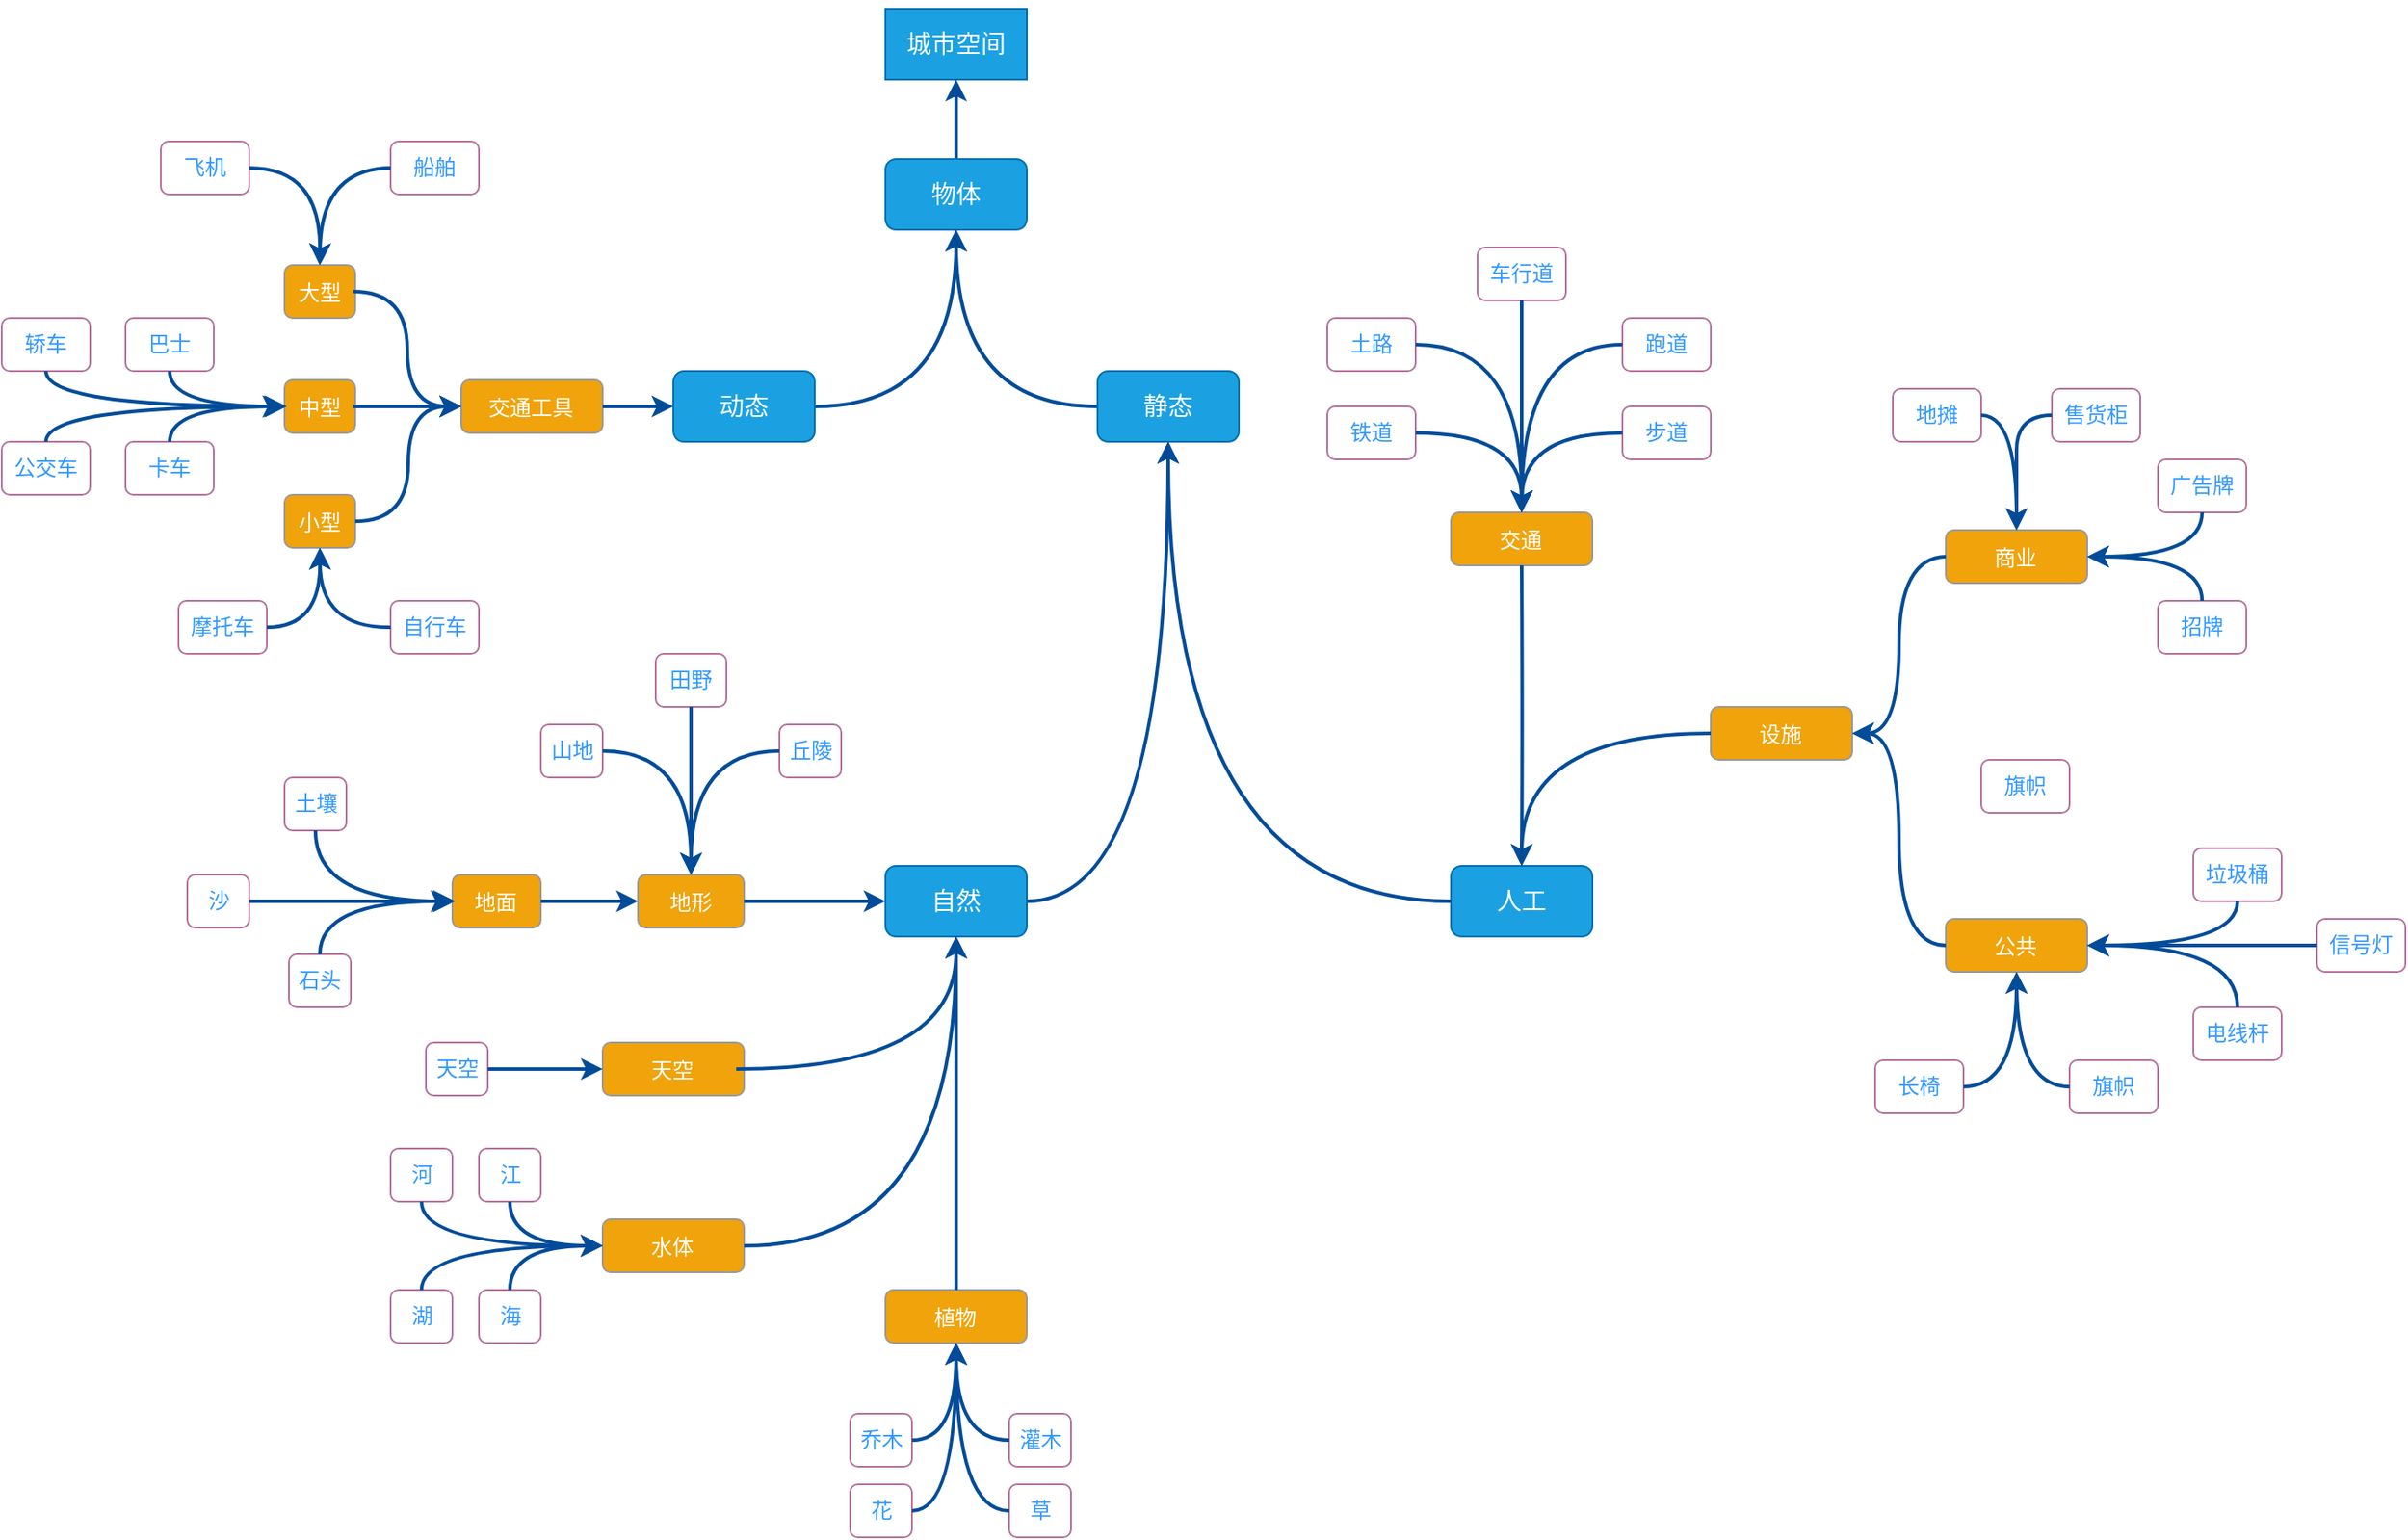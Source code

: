 <mxfile version="14.2.7" type="github">
  <diagram id="hjLzeMbraxswB3M8S4vO" name="Page-1">
    <mxGraphModel dx="1197" dy="230" grid="1" gridSize="10" guides="1" tooltips="1" connect="1" arrows="1" fold="1" page="1" pageScale="1" pageWidth="827" pageHeight="1169" math="0" shadow="0">
      <root>
        <mxCell id="0" />
        <mxCell id="1" parent="0" />
        <mxCell id="QH5kVCey-qOMAw6Wp_jd-15" style="edgeStyle=orthogonalEdgeStyle;curved=1;rounded=0;orthogonalLoop=1;jettySize=auto;html=1;exitX=0.5;exitY=0;exitDx=0;exitDy=0;entryX=0.5;entryY=1;entryDx=0;entryDy=0;strokeColor=#004C99;fontColor=#FFFFFF;strokeWidth=2;" edge="1" parent="1" source="QH5kVCey-qOMAw6Wp_jd-1" target="QH5kVCey-qOMAw6Wp_jd-7">
          <mxGeometry relative="1" as="geometry" />
        </mxCell>
        <mxCell id="QH5kVCey-qOMAw6Wp_jd-13" style="edgeStyle=orthogonalEdgeStyle;curved=1;rounded=0;orthogonalLoop=1;jettySize=auto;html=1;exitX=1;exitY=0.5;exitDx=0;exitDy=0;entryX=0.5;entryY=1;entryDx=0;entryDy=0;fontColor=#FFFFFF;strokeColor=#004C99;strokeWidth=2;" edge="1" parent="1" source="QH5kVCey-qOMAw6Wp_jd-31" target="QH5kVCey-qOMAw6Wp_jd-1">
          <mxGeometry relative="1" as="geometry">
            <mxPoint x="310" y="302.5" as="sourcePoint" />
          </mxGeometry>
        </mxCell>
        <mxCell id="QH5kVCey-qOMAw6Wp_jd-14" style="edgeStyle=orthogonalEdgeStyle;curved=1;rounded=0;orthogonalLoop=1;jettySize=auto;html=1;exitX=0;exitY=0.5;exitDx=0;exitDy=0;fontColor=#FFFFFF;strokeColor=#004C99;strokeWidth=2;entryX=0.5;entryY=1;entryDx=0;entryDy=0;" edge="1" parent="1" source="QH5kVCey-qOMAw6Wp_jd-33" target="QH5kVCey-qOMAw6Wp_jd-1">
          <mxGeometry relative="1" as="geometry">
            <mxPoint x="400" y="170" as="targetPoint" />
            <mxPoint x="480" y="305" as="sourcePoint" />
          </mxGeometry>
        </mxCell>
        <mxCell id="QH5kVCey-qOMAw6Wp_jd-26" value="" style="group" vertex="1" connectable="0" parent="1">
          <mxGeometry x="350" y="120" width="100" height="50" as="geometry" />
        </mxCell>
        <mxCell id="QH5kVCey-qOMAw6Wp_jd-1" value="" style="rounded=1;whiteSpace=wrap;html=1;fillColor=#1ba1e2;strokeColor=#006EAF;fontColor=#ffffff;strokeWidth=1;" vertex="1" parent="QH5kVCey-qOMAw6Wp_jd-26">
          <mxGeometry x="10" width="80" height="40" as="geometry" />
        </mxCell>
        <mxCell id="QH5kVCey-qOMAw6Wp_jd-8" value="&lt;font style=&quot;font-size: 14px&quot;&gt;物体&lt;/font&gt;" style="text;html=1;align=center;verticalAlign=middle;whiteSpace=wrap;rounded=0;fontColor=#FFFFFF;aspect=fixed;" vertex="1" parent="QH5kVCey-qOMAw6Wp_jd-26">
          <mxGeometry x="15" y="10" width="70" height="20" as="geometry" />
        </mxCell>
        <mxCell id="QH5kVCey-qOMAw6Wp_jd-27" value="" style="group" vertex="1" connectable="0" parent="1">
          <mxGeometry x="350" y="30" width="100" height="50" as="geometry" />
        </mxCell>
        <mxCell id="QH5kVCey-qOMAw6Wp_jd-7" value="" style="rounded=0;whiteSpace=wrap;html=1;strokeWidth=1;fontColor=#ffffff;fillColor=#1ba1e2;strokeColor=#006EAF;aspect=fixed;shadow=0;glass=0;sketch=0;" vertex="1" parent="QH5kVCey-qOMAw6Wp_jd-27">
          <mxGeometry x="10" y="5" width="80" height="40" as="geometry" />
        </mxCell>
        <mxCell id="QH5kVCey-qOMAw6Wp_jd-6" value="&lt;font style=&quot;font-size: 14px&quot;&gt;城市空间&lt;/font&gt;" style="text;html=1;align=center;verticalAlign=middle;whiteSpace=wrap;rounded=0;fontColor=#FFFFFF;aspect=fixed;" vertex="1" parent="QH5kVCey-qOMAw6Wp_jd-27">
          <mxGeometry x="15" y="15" width="70" height="20" as="geometry" />
        </mxCell>
        <mxCell id="QH5kVCey-qOMAw6Wp_jd-30" value="" style="group" vertex="1" connectable="0" parent="1">
          <mxGeometry x="120" y="245" width="80" height="30" as="geometry" />
        </mxCell>
        <mxCell id="QH5kVCey-qOMAw6Wp_jd-28" value="" style="rounded=1;whiteSpace=wrap;html=1;shadow=0;glass=0;sketch=0;strokeWidth=1;fontColor=#ffffff;fillColor=#f0a30a;strokeColor=#999999;" vertex="1" parent="QH5kVCey-qOMAw6Wp_jd-30">
          <mxGeometry width="80" height="30" as="geometry" />
        </mxCell>
        <mxCell id="QH5kVCey-qOMAw6Wp_jd-29" value="&lt;font style=&quot;font-size: 12px&quot;&gt;交通工具&lt;/font&gt;" style="text;html=1;strokeColor=none;fillColor=none;align=center;verticalAlign=middle;whiteSpace=wrap;rounded=0;shadow=0;glass=0;sketch=0;fontColor=#FFFFFF;fontSize=14;" vertex="1" parent="QH5kVCey-qOMAw6Wp_jd-30">
          <mxGeometry x="4.447" y="5" width="71.111" height="20" as="geometry" />
        </mxCell>
        <mxCell id="QH5kVCey-qOMAw6Wp_jd-38" style="edgeStyle=orthogonalEdgeStyle;curved=1;rounded=0;orthogonalLoop=1;jettySize=auto;html=1;entryX=0;entryY=0.5;entryDx=0;entryDy=0;strokeColor=#004C99;strokeWidth=2;fontSize=14;fontColor=#FFFFFF;" edge="1" parent="1" source="QH5kVCey-qOMAw6Wp_jd-28" target="QH5kVCey-qOMAw6Wp_jd-31">
          <mxGeometry relative="1" as="geometry" />
        </mxCell>
        <mxCell id="QH5kVCey-qOMAw6Wp_jd-41" value="" style="group" vertex="1" connectable="0" parent="1">
          <mxGeometry x="-50" y="110" width="50" height="30" as="geometry" />
        </mxCell>
        <mxCell id="QH5kVCey-qOMAw6Wp_jd-39" value="" style="rounded=1;whiteSpace=wrap;html=1;shadow=0;glass=0;sketch=0;strokeWidth=1;fontSize=14;fontColor=#FFFFFF;strokeColor=#B5739D;" vertex="1" parent="QH5kVCey-qOMAw6Wp_jd-41">
          <mxGeometry width="50" height="30" as="geometry" />
        </mxCell>
        <mxCell id="QH5kVCey-qOMAw6Wp_jd-40" value="&lt;font color=&quot;#3399ff&quot; style=&quot;font-size: 12px;&quot;&gt;飞机&lt;/font&gt;" style="text;html=1;strokeColor=none;fillColor=none;align=center;verticalAlign=middle;whiteSpace=wrap;rounded=0;shadow=0;glass=0;sketch=0;fontSize=12;fontColor=#FFFFFF;" vertex="1" parent="QH5kVCey-qOMAw6Wp_jd-41">
          <mxGeometry x="5" y="5" width="40" height="20" as="geometry" />
        </mxCell>
        <mxCell id="QH5kVCey-qOMAw6Wp_jd-42" value="" style="group" vertex="1" connectable="0" parent="1">
          <mxGeometry x="80" y="110" width="50" height="30" as="geometry" />
        </mxCell>
        <mxCell id="QH5kVCey-qOMAw6Wp_jd-43" value="" style="rounded=1;whiteSpace=wrap;html=1;shadow=0;glass=0;sketch=0;strokeWidth=1;fontSize=14;fontColor=#FFFFFF;strokeColor=#B5739D;" vertex="1" parent="QH5kVCey-qOMAw6Wp_jd-42">
          <mxGeometry width="50" height="30" as="geometry" />
        </mxCell>
        <mxCell id="QH5kVCey-qOMAw6Wp_jd-44" value="&lt;font color=&quot;#3399ff&quot; style=&quot;font-size: 12px&quot;&gt;船舶&lt;/font&gt;" style="text;html=1;strokeColor=none;fillColor=none;align=center;verticalAlign=middle;whiteSpace=wrap;rounded=0;shadow=0;glass=0;sketch=0;fontSize=12;fontColor=#FFFFFF;" vertex="1" parent="QH5kVCey-qOMAw6Wp_jd-42">
          <mxGeometry x="5" y="5" width="40" height="20" as="geometry" />
        </mxCell>
        <mxCell id="QH5kVCey-qOMAw6Wp_jd-45" value="" style="group" vertex="1" connectable="0" parent="1">
          <mxGeometry x="80" y="370" width="50" height="30" as="geometry" />
        </mxCell>
        <mxCell id="QH5kVCey-qOMAw6Wp_jd-46" value="" style="rounded=1;whiteSpace=wrap;html=1;shadow=0;glass=0;sketch=0;strokeWidth=1;fontSize=14;fontColor=#FFFFFF;strokeColor=#B5739D;" vertex="1" parent="QH5kVCey-qOMAw6Wp_jd-45">
          <mxGeometry width="50" height="30" as="geometry" />
        </mxCell>
        <mxCell id="QH5kVCey-qOMAw6Wp_jd-47" value="&lt;font color=&quot;#3399ff&quot; style=&quot;font-size: 12px&quot;&gt;自行车&lt;/font&gt;" style="text;html=1;strokeColor=none;fillColor=none;align=center;verticalAlign=middle;whiteSpace=wrap;rounded=0;shadow=0;glass=0;sketch=0;fontSize=12;fontColor=#FFFFFF;" vertex="1" parent="QH5kVCey-qOMAw6Wp_jd-45">
          <mxGeometry x="5" y="5" width="40" height="20" as="geometry" />
        </mxCell>
        <mxCell id="QH5kVCey-qOMAw6Wp_jd-56" value="" style="group" vertex="1" connectable="0" parent="1">
          <mxGeometry x="-140" y="210" width="50" height="30" as="geometry" />
        </mxCell>
        <mxCell id="QH5kVCey-qOMAw6Wp_jd-57" value="" style="rounded=1;whiteSpace=wrap;html=1;shadow=0;glass=0;sketch=0;strokeWidth=1;fontSize=14;fontColor=#FFFFFF;strokeColor=#B5739D;" vertex="1" parent="QH5kVCey-qOMAw6Wp_jd-56">
          <mxGeometry width="50" height="30" as="geometry" />
        </mxCell>
        <mxCell id="QH5kVCey-qOMAw6Wp_jd-58" value="&lt;font color=&quot;#3399ff&quot; style=&quot;font-size: 12px&quot;&gt;轿车&lt;/font&gt;" style="text;html=1;strokeColor=none;fillColor=none;align=center;verticalAlign=middle;whiteSpace=wrap;rounded=0;shadow=0;glass=0;sketch=0;fontSize=12;fontColor=#FFFFFF;" vertex="1" parent="QH5kVCey-qOMAw6Wp_jd-56">
          <mxGeometry x="5" y="5" width="40" height="20" as="geometry" />
        </mxCell>
        <mxCell id="QH5kVCey-qOMAw6Wp_jd-59" value="" style="group" vertex="1" connectable="0" parent="1">
          <mxGeometry x="-140" y="280" width="50" height="30" as="geometry" />
        </mxCell>
        <mxCell id="QH5kVCey-qOMAw6Wp_jd-60" value="" style="rounded=1;whiteSpace=wrap;html=1;shadow=0;glass=0;sketch=0;strokeWidth=1;fontSize=14;fontColor=#FFFFFF;strokeColor=#B5739D;" vertex="1" parent="QH5kVCey-qOMAw6Wp_jd-59">
          <mxGeometry width="50" height="30" as="geometry" />
        </mxCell>
        <mxCell id="QH5kVCey-qOMAw6Wp_jd-61" value="&lt;font color=&quot;#3399ff&quot; style=&quot;font-size: 12px&quot;&gt;公交车&lt;/font&gt;" style="text;html=1;strokeColor=none;fillColor=none;align=center;verticalAlign=middle;whiteSpace=wrap;rounded=0;shadow=0;glass=0;sketch=0;fontSize=12;fontColor=#FFFFFF;" vertex="1" parent="QH5kVCey-qOMAw6Wp_jd-59">
          <mxGeometry x="5" y="5" width="40" height="20" as="geometry" />
        </mxCell>
        <mxCell id="QH5kVCey-qOMAw6Wp_jd-62" value="" style="group" vertex="1" connectable="0" parent="1">
          <mxGeometry x="-70" y="210" width="50" height="30" as="geometry" />
        </mxCell>
        <mxCell id="QH5kVCey-qOMAw6Wp_jd-63" value="" style="rounded=1;whiteSpace=wrap;html=1;shadow=0;glass=0;sketch=0;strokeWidth=1;fontSize=14;fontColor=#FFFFFF;strokeColor=#B5739D;" vertex="1" parent="QH5kVCey-qOMAw6Wp_jd-62">
          <mxGeometry width="50" height="30" as="geometry" />
        </mxCell>
        <mxCell id="QH5kVCey-qOMAw6Wp_jd-64" value="&lt;font color=&quot;#3399ff&quot; style=&quot;font-size: 12px&quot;&gt;巴士&lt;/font&gt;" style="text;html=1;strokeColor=none;fillColor=none;align=center;verticalAlign=middle;whiteSpace=wrap;rounded=0;shadow=0;glass=0;sketch=0;fontSize=12;fontColor=#FFFFFF;" vertex="1" parent="QH5kVCey-qOMAw6Wp_jd-62">
          <mxGeometry x="5" y="5" width="40" height="20" as="geometry" />
        </mxCell>
        <mxCell id="QH5kVCey-qOMAw6Wp_jd-65" value="" style="group" vertex="1" connectable="0" parent="1">
          <mxGeometry x="-40" y="370" width="50" height="30" as="geometry" />
        </mxCell>
        <mxCell id="QH5kVCey-qOMAw6Wp_jd-66" value="" style="rounded=1;whiteSpace=wrap;html=1;shadow=0;glass=0;sketch=0;strokeWidth=1;fontSize=14;fontColor=#FFFFFF;strokeColor=#B5739D;" vertex="1" parent="QH5kVCey-qOMAw6Wp_jd-65">
          <mxGeometry width="50" height="30" as="geometry" />
        </mxCell>
        <mxCell id="QH5kVCey-qOMAw6Wp_jd-67" value="&lt;font color=&quot;#3399ff&quot; style=&quot;font-size: 12px&quot;&gt;摩托车&lt;/font&gt;" style="text;html=1;strokeColor=none;fillColor=none;align=center;verticalAlign=middle;whiteSpace=wrap;rounded=0;shadow=0;glass=0;sketch=0;fontSize=12;fontColor=#FFFFFF;" vertex="1" parent="QH5kVCey-qOMAw6Wp_jd-65">
          <mxGeometry x="5" y="5" width="40" height="20" as="geometry" />
        </mxCell>
        <mxCell id="QH5kVCey-qOMAw6Wp_jd-68" value="" style="group" vertex="1" connectable="0" parent="1">
          <mxGeometry x="20" y="180" width="40.01" height="30" as="geometry" />
        </mxCell>
        <mxCell id="QH5kVCey-qOMAw6Wp_jd-69" value="" style="rounded=1;whiteSpace=wrap;html=1;shadow=0;glass=0;sketch=0;strokeWidth=1;fontColor=#ffffff;fillColor=#f0a30a;strokeColor=#999999;" vertex="1" parent="QH5kVCey-qOMAw6Wp_jd-68">
          <mxGeometry width="40" height="30" as="geometry" />
        </mxCell>
        <mxCell id="QH5kVCey-qOMAw6Wp_jd-70" value="&lt;font style=&quot;font-size: 12px&quot;&gt;大型&lt;/font&gt;" style="text;html=1;strokeColor=none;fillColor=none;align=center;verticalAlign=middle;whiteSpace=wrap;rounded=0;shadow=0;glass=0;sketch=0;fontColor=#FFFFFF;fontSize=14;" vertex="1" parent="QH5kVCey-qOMAw6Wp_jd-68">
          <mxGeometry x="1.11" y="5" width="37.78" height="20" as="geometry" />
        </mxCell>
        <mxCell id="QH5kVCey-qOMAw6Wp_jd-71" value="" style="group" vertex="1" connectable="0" parent="1">
          <mxGeometry x="20" y="245" width="40.01" height="30" as="geometry" />
        </mxCell>
        <mxCell id="QH5kVCey-qOMAw6Wp_jd-72" value="" style="rounded=1;whiteSpace=wrap;html=1;shadow=0;glass=0;sketch=0;strokeWidth=1;fontColor=#ffffff;fillColor=#f0a30a;strokeColor=#999999;" vertex="1" parent="QH5kVCey-qOMAw6Wp_jd-71">
          <mxGeometry width="40" height="30" as="geometry" />
        </mxCell>
        <mxCell id="QH5kVCey-qOMAw6Wp_jd-73" value="&lt;font style=&quot;font-size: 12px&quot;&gt;中型&lt;/font&gt;" style="text;html=1;strokeColor=none;fillColor=none;align=center;verticalAlign=middle;whiteSpace=wrap;rounded=0;shadow=0;glass=0;sketch=0;fontColor=#FFFFFF;fontSize=14;" vertex="1" parent="QH5kVCey-qOMAw6Wp_jd-71">
          <mxGeometry x="1.11" y="5" width="37.78" height="20" as="geometry" />
        </mxCell>
        <mxCell id="QH5kVCey-qOMAw6Wp_jd-77" value="" style="group" vertex="1" connectable="0" parent="1">
          <mxGeometry x="-70" y="280" width="50" height="30" as="geometry" />
        </mxCell>
        <mxCell id="QH5kVCey-qOMAw6Wp_jd-78" value="" style="rounded=1;whiteSpace=wrap;html=1;shadow=0;glass=0;sketch=0;strokeWidth=1;fontSize=14;fontColor=#FFFFFF;strokeColor=#B5739D;" vertex="1" parent="QH5kVCey-qOMAw6Wp_jd-77">
          <mxGeometry width="50" height="30" as="geometry" />
        </mxCell>
        <mxCell id="QH5kVCey-qOMAw6Wp_jd-79" value="&lt;font color=&quot;#3399ff&quot; style=&quot;font-size: 12px&quot;&gt;卡车&lt;/font&gt;" style="text;html=1;strokeColor=none;fillColor=none;align=center;verticalAlign=middle;whiteSpace=wrap;rounded=0;shadow=0;glass=0;sketch=0;fontSize=12;fontColor=#FFFFFF;" vertex="1" parent="QH5kVCey-qOMAw6Wp_jd-77">
          <mxGeometry x="5" y="5" width="40" height="20" as="geometry" />
        </mxCell>
        <mxCell id="QH5kVCey-qOMAw6Wp_jd-83" value="" style="group" vertex="1" connectable="0" parent="1">
          <mxGeometry x="20" y="310" width="40.01" height="30" as="geometry" />
        </mxCell>
        <mxCell id="QH5kVCey-qOMAw6Wp_jd-84" value="" style="rounded=1;whiteSpace=wrap;html=1;shadow=0;glass=0;sketch=0;strokeWidth=1;fontColor=#ffffff;fillColor=#f0a30a;strokeColor=#999999;" vertex="1" parent="QH5kVCey-qOMAw6Wp_jd-83">
          <mxGeometry width="40" height="30" as="geometry" />
        </mxCell>
        <mxCell id="QH5kVCey-qOMAw6Wp_jd-85" value="&lt;font style=&quot;font-size: 12px&quot;&gt;小型&lt;/font&gt;" style="text;html=1;strokeColor=none;fillColor=none;align=center;verticalAlign=middle;whiteSpace=wrap;rounded=0;shadow=0;glass=0;sketch=0;fontColor=#FFFFFF;fontSize=14;" vertex="1" parent="QH5kVCey-qOMAw6Wp_jd-83">
          <mxGeometry x="1.11" y="5" width="37.78" height="20" as="geometry" />
        </mxCell>
        <mxCell id="QH5kVCey-qOMAw6Wp_jd-86" style="edgeStyle=orthogonalEdgeStyle;curved=1;rounded=0;orthogonalLoop=1;jettySize=auto;html=1;exitX=1;exitY=0.5;exitDx=0;exitDy=0;entryX=0;entryY=0.5;entryDx=0;entryDy=0;strokeColor=#004C99;strokeWidth=2;fontSize=12;fontColor=#FFFFFF;" edge="1" parent="1" source="QH5kVCey-qOMAw6Wp_jd-84" target="QH5kVCey-qOMAw6Wp_jd-28">
          <mxGeometry relative="1" as="geometry" />
        </mxCell>
        <mxCell id="QH5kVCey-qOMAw6Wp_jd-87" style="edgeStyle=orthogonalEdgeStyle;curved=1;rounded=0;orthogonalLoop=1;jettySize=auto;html=1;strokeColor=#004C99;strokeWidth=2;fontSize=12;fontColor=#FFFFFF;entryX=0;entryY=0.5;entryDx=0;entryDy=0;" edge="1" parent="1" source="QH5kVCey-qOMAw6Wp_jd-73" target="QH5kVCey-qOMAw6Wp_jd-28">
          <mxGeometry relative="1" as="geometry">
            <mxPoint x="100" y="260" as="targetPoint" />
          </mxGeometry>
        </mxCell>
        <mxCell id="QH5kVCey-qOMAw6Wp_jd-88" style="edgeStyle=orthogonalEdgeStyle;curved=1;rounded=0;orthogonalLoop=1;jettySize=auto;html=1;entryX=0;entryY=0.5;entryDx=0;entryDy=0;strokeColor=#004C99;strokeWidth=2;fontSize=12;fontColor=#FFFFFF;" edge="1" parent="1" source="QH5kVCey-qOMAw6Wp_jd-70" target="QH5kVCey-qOMAw6Wp_jd-28">
          <mxGeometry relative="1" as="geometry" />
        </mxCell>
        <mxCell id="QH5kVCey-qOMAw6Wp_jd-91" style="edgeStyle=orthogonalEdgeStyle;curved=1;rounded=0;orthogonalLoop=1;jettySize=auto;html=1;exitX=1;exitY=0.5;exitDx=0;exitDy=0;strokeColor=#004C99;strokeWidth=2;fontSize=12;fontColor=#FFFFFF;" edge="1" parent="1" source="QH5kVCey-qOMAw6Wp_jd-66">
          <mxGeometry relative="1" as="geometry">
            <mxPoint x="40" y="340" as="targetPoint" />
          </mxGeometry>
        </mxCell>
        <mxCell id="QH5kVCey-qOMAw6Wp_jd-92" style="edgeStyle=orthogonalEdgeStyle;curved=1;rounded=0;orthogonalLoop=1;jettySize=auto;html=1;entryX=0.5;entryY=1;entryDx=0;entryDy=0;strokeColor=#004C99;strokeWidth=2;fontSize=12;fontColor=#FFFFFF;" edge="1" parent="1" target="QH5kVCey-qOMAw6Wp_jd-84">
          <mxGeometry relative="1" as="geometry">
            <mxPoint x="80" y="385" as="sourcePoint" />
          </mxGeometry>
        </mxCell>
        <mxCell id="QH5kVCey-qOMAw6Wp_jd-95" style="edgeStyle=orthogonalEdgeStyle;curved=1;rounded=0;orthogonalLoop=1;jettySize=auto;html=1;strokeColor=#004C99;strokeWidth=2;fontSize=12;fontColor=#FFFFFF;" edge="1" parent="1">
          <mxGeometry relative="1" as="geometry">
            <mxPoint x="40" y="180" as="targetPoint" />
            <mxPoint x="80" y="125" as="sourcePoint" />
          </mxGeometry>
        </mxCell>
        <mxCell id="QH5kVCey-qOMAw6Wp_jd-96" style="edgeStyle=orthogonalEdgeStyle;curved=1;rounded=0;orthogonalLoop=1;jettySize=auto;html=1;strokeColor=#004C99;strokeWidth=2;fontSize=12;fontColor=#FFFFFF;" edge="1" parent="1" source="QH5kVCey-qOMAw6Wp_jd-39">
          <mxGeometry relative="1" as="geometry">
            <mxPoint x="40" y="180" as="targetPoint" />
          </mxGeometry>
        </mxCell>
        <mxCell id="QH5kVCey-qOMAw6Wp_jd-99" style="edgeStyle=orthogonalEdgeStyle;curved=1;rounded=0;orthogonalLoop=1;jettySize=auto;html=1;entryX=0;entryY=0.5;entryDx=0;entryDy=0;strokeColor=#004C99;strokeWidth=2;fontSize=12;fontColor=#FFFFFF;exitX=0.5;exitY=0;exitDx=0;exitDy=0;" edge="1" parent="1" source="QH5kVCey-qOMAw6Wp_jd-78" target="QH5kVCey-qOMAw6Wp_jd-72">
          <mxGeometry relative="1" as="geometry" />
        </mxCell>
        <mxCell id="QH5kVCey-qOMAw6Wp_jd-100" style="edgeStyle=orthogonalEdgeStyle;curved=1;rounded=0;orthogonalLoop=1;jettySize=auto;html=1;entryX=0;entryY=0.5;entryDx=0;entryDy=0;strokeColor=#004C99;strokeWidth=2;fontSize=12;fontColor=#FFFFFF;exitX=0.5;exitY=0;exitDx=0;exitDy=0;" edge="1" parent="1" source="QH5kVCey-qOMAw6Wp_jd-60" target="QH5kVCey-qOMAw6Wp_jd-73">
          <mxGeometry relative="1" as="geometry" />
        </mxCell>
        <mxCell id="QH5kVCey-qOMAw6Wp_jd-101" style="edgeStyle=orthogonalEdgeStyle;curved=1;rounded=0;orthogonalLoop=1;jettySize=auto;html=1;entryX=0;entryY=0.5;entryDx=0;entryDy=0;strokeColor=#004C99;strokeWidth=2;fontSize=12;fontColor=#FFFFFF;exitX=0.5;exitY=1;exitDx=0;exitDy=0;" edge="1" parent="1" source="QH5kVCey-qOMAw6Wp_jd-57" target="QH5kVCey-qOMAw6Wp_jd-72">
          <mxGeometry relative="1" as="geometry" />
        </mxCell>
        <mxCell id="QH5kVCey-qOMAw6Wp_jd-102" style="edgeStyle=orthogonalEdgeStyle;curved=1;rounded=0;orthogonalLoop=1;jettySize=auto;html=1;entryX=0;entryY=0.5;entryDx=0;entryDy=0;strokeColor=#004C99;strokeWidth=2;fontSize=12;fontColor=#FFFFFF;exitX=0.5;exitY=1;exitDx=0;exitDy=0;" edge="1" parent="1" source="QH5kVCey-qOMAw6Wp_jd-63" target="QH5kVCey-qOMAw6Wp_jd-73">
          <mxGeometry relative="1" as="geometry" />
        </mxCell>
        <mxCell id="QH5kVCey-qOMAw6Wp_jd-107" style="edgeStyle=orthogonalEdgeStyle;curved=1;rounded=0;orthogonalLoop=1;jettySize=auto;html=1;entryX=0.5;entryY=1;entryDx=0;entryDy=0;strokeColor=#004C99;strokeWidth=2;fontSize=12;fontColor=#FFFFFF;exitX=1;exitY=0.5;exitDx=0;exitDy=0;" edge="1" parent="1" source="QH5kVCey-qOMAw6Wp_jd-103" target="QH5kVCey-qOMAw6Wp_jd-33">
          <mxGeometry relative="1" as="geometry">
            <mxPoint x="430" y="480" as="sourcePoint" />
          </mxGeometry>
        </mxCell>
        <mxCell id="QH5kVCey-qOMAw6Wp_jd-111" value="" style="group;" vertex="1" connectable="0" parent="1">
          <mxGeometry x="680" y="520" width="80" height="40" as="geometry" />
        </mxCell>
        <mxCell id="QH5kVCey-qOMAw6Wp_jd-105" value="" style="rounded=1;whiteSpace=wrap;html=1;fillColor=#1ba1e2;strokeColor=#006EAF;fontColor=#ffffff;strokeWidth=1;" vertex="1" parent="QH5kVCey-qOMAw6Wp_jd-111">
          <mxGeometry width="80" height="40" as="geometry" />
        </mxCell>
        <mxCell id="QH5kVCey-qOMAw6Wp_jd-106" value="&lt;font style=&quot;font-size: 14px&quot;&gt;人工&lt;/font&gt;" style="text;html=1;align=center;verticalAlign=middle;whiteSpace=wrap;rounded=0;fontColor=#FFFFFF;aspect=fixed;" vertex="1" parent="QH5kVCey-qOMAw6Wp_jd-111">
          <mxGeometry x="5" y="10" width="70" height="20" as="geometry" />
        </mxCell>
        <mxCell id="QH5kVCey-qOMAw6Wp_jd-112" style="edgeStyle=orthogonalEdgeStyle;curved=1;rounded=0;orthogonalLoop=1;jettySize=auto;html=1;entryX=0.5;entryY=1;entryDx=0;entryDy=0;strokeColor=#004C99;strokeWidth=2;fontSize=12;fontColor=#FFFFFF;" edge="1" parent="1" source="QH5kVCey-qOMAw6Wp_jd-105" target="QH5kVCey-qOMAw6Wp_jd-33">
          <mxGeometry relative="1" as="geometry" />
        </mxCell>
        <mxCell id="QH5kVCey-qOMAw6Wp_jd-113" value="" style="group" vertex="1" connectable="0" parent="1">
          <mxGeometry x="360" y="520" width="80" height="40" as="geometry" />
        </mxCell>
        <mxCell id="QH5kVCey-qOMAw6Wp_jd-103" value="" style="rounded=1;whiteSpace=wrap;html=1;fillColor=#1ba1e2;strokeColor=#006EAF;fontColor=#ffffff;strokeWidth=1;" vertex="1" parent="QH5kVCey-qOMAw6Wp_jd-113">
          <mxGeometry width="80" height="40" as="geometry" />
        </mxCell>
        <mxCell id="QH5kVCey-qOMAw6Wp_jd-104" value="&lt;font style=&quot;font-size: 14px&quot;&gt;自然&lt;/font&gt;" style="text;html=1;align=center;verticalAlign=middle;whiteSpace=wrap;rounded=0;fontColor=#FFFFFF;aspect=fixed;" vertex="1" parent="QH5kVCey-qOMAw6Wp_jd-113">
          <mxGeometry x="5" y="10" width="70" height="20" as="geometry" />
        </mxCell>
        <mxCell id="QH5kVCey-qOMAw6Wp_jd-114" value="" style="group" vertex="1" connectable="0" parent="1">
          <mxGeometry x="220" y="525" width="60" height="30" as="geometry" />
        </mxCell>
        <mxCell id="QH5kVCey-qOMAw6Wp_jd-115" value="" style="rounded=1;whiteSpace=wrap;html=1;shadow=0;glass=0;sketch=0;strokeWidth=1;fontColor=#ffffff;fillColor=#f0a30a;strokeColor=#999999;" vertex="1" parent="QH5kVCey-qOMAw6Wp_jd-114">
          <mxGeometry width="60" height="30" as="geometry" />
        </mxCell>
        <mxCell id="QH5kVCey-qOMAw6Wp_jd-116" value="&lt;span style=&quot;font-size: 12px&quot;&gt;地形&lt;/span&gt;" style="text;html=1;strokeColor=none;fillColor=none;align=center;verticalAlign=middle;whiteSpace=wrap;rounded=0;shadow=0;glass=0;sketch=0;fontColor=#FFFFFF;fontSize=14;" vertex="1" parent="QH5kVCey-qOMAw6Wp_jd-114">
          <mxGeometry y="5" width="60" height="20" as="geometry" />
        </mxCell>
        <mxCell id="QH5kVCey-qOMAw6Wp_jd-117" value="" style="group" vertex="1" connectable="0" parent="1">
          <mxGeometry x="200" y="720" width="80" height="30" as="geometry" />
        </mxCell>
        <mxCell id="QH5kVCey-qOMAw6Wp_jd-118" value="" style="rounded=1;whiteSpace=wrap;html=1;shadow=0;glass=0;sketch=0;strokeWidth=1;fontColor=#ffffff;fillColor=#f0a30a;strokeColor=#999999;" vertex="1" parent="QH5kVCey-qOMAw6Wp_jd-117">
          <mxGeometry width="80" height="30" as="geometry" />
        </mxCell>
        <mxCell id="QH5kVCey-qOMAw6Wp_jd-119" value="&lt;font style=&quot;font-size: 12px&quot;&gt;水体&lt;/font&gt;" style="text;html=1;strokeColor=none;fillColor=none;align=center;verticalAlign=middle;whiteSpace=wrap;rounded=0;shadow=0;glass=0;sketch=0;fontColor=#FFFFFF;fontSize=14;" vertex="1" parent="QH5kVCey-qOMAw6Wp_jd-117">
          <mxGeometry x="4.447" y="5" width="71.111" height="20" as="geometry" />
        </mxCell>
        <mxCell id="QH5kVCey-qOMAw6Wp_jd-120" value="" style="group" vertex="1" connectable="0" parent="1">
          <mxGeometry x="200.01" y="620" width="80" height="30" as="geometry" />
        </mxCell>
        <mxCell id="QH5kVCey-qOMAw6Wp_jd-121" value="" style="rounded=1;whiteSpace=wrap;html=1;shadow=0;glass=0;sketch=0;strokeWidth=1;fontColor=#ffffff;fillColor=#f0a30a;strokeColor=#999999;" vertex="1" parent="QH5kVCey-qOMAw6Wp_jd-120">
          <mxGeometry width="80" height="30" as="geometry" />
        </mxCell>
        <mxCell id="QH5kVCey-qOMAw6Wp_jd-122" value="&lt;font style=&quot;font-size: 12px&quot;&gt;天空&lt;/font&gt;" style="text;html=1;strokeColor=none;fillColor=none;align=center;verticalAlign=middle;whiteSpace=wrap;rounded=0;shadow=0;glass=0;sketch=0;fontColor=#FFFFFF;fontSize=14;" vertex="1" parent="QH5kVCey-qOMAw6Wp_jd-120">
          <mxGeometry x="4.447" y="5" width="71.111" height="20" as="geometry" />
        </mxCell>
        <mxCell id="QH5kVCey-qOMAw6Wp_jd-123" value="" style="group" vertex="1" connectable="0" parent="1">
          <mxGeometry x="360.01" y="760" width="80" height="30" as="geometry" />
        </mxCell>
        <mxCell id="QH5kVCey-qOMAw6Wp_jd-124" value="" style="rounded=1;whiteSpace=wrap;html=1;shadow=0;glass=0;sketch=0;strokeWidth=1;fontColor=#ffffff;fillColor=#f0a30a;strokeColor=#999999;" vertex="1" parent="QH5kVCey-qOMAw6Wp_jd-123">
          <mxGeometry width="80" height="30" as="geometry" />
        </mxCell>
        <mxCell id="QH5kVCey-qOMAw6Wp_jd-125" value="&lt;font style=&quot;font-size: 12px&quot;&gt;植物&lt;/font&gt;" style="text;html=1;strokeColor=none;fillColor=none;align=center;verticalAlign=middle;whiteSpace=wrap;rounded=0;shadow=0;glass=0;sketch=0;fontColor=#FFFFFF;fontSize=14;" vertex="1" parent="QH5kVCey-qOMAw6Wp_jd-123">
          <mxGeometry x="4.447" y="5" width="71.111" height="20" as="geometry" />
        </mxCell>
        <mxCell id="QH5kVCey-qOMAw6Wp_jd-227" style="edgeStyle=orthogonalEdgeStyle;curved=1;rounded=0;orthogonalLoop=1;jettySize=auto;html=1;entryX=0.5;entryY=1;entryDx=0;entryDy=0;strokeColor=#004C99;strokeWidth=2;fontSize=12;fontColor=#FFFFFF;" edge="1" parent="QH5kVCey-qOMAw6Wp_jd-123" target="QH5kVCey-qOMAw6Wp_jd-124">
          <mxGeometry relative="1" as="geometry">
            <mxPoint x="39.99" y="30" as="sourcePoint" />
          </mxGeometry>
        </mxCell>
        <mxCell id="QH5kVCey-qOMAw6Wp_jd-129" value="" style="group" vertex="1" connectable="0" parent="1">
          <mxGeometry x="115" y="525" width="50.01" height="30" as="geometry" />
        </mxCell>
        <mxCell id="QH5kVCey-qOMAw6Wp_jd-130" value="" style="rounded=1;whiteSpace=wrap;html=1;shadow=0;glass=0;sketch=0;strokeWidth=1;fontColor=#ffffff;fillColor=#f0a30a;strokeColor=#999999;" vertex="1" parent="QH5kVCey-qOMAw6Wp_jd-129">
          <mxGeometry width="49.998" height="30" as="geometry" />
        </mxCell>
        <mxCell id="QH5kVCey-qOMAw6Wp_jd-131" value="&lt;font style=&quot;font-size: 12px&quot;&gt;地面&lt;/font&gt;" style="text;html=1;strokeColor=none;fillColor=none;align=center;verticalAlign=middle;whiteSpace=wrap;rounded=0;shadow=0;glass=0;sketch=0;fontColor=#FFFFFF;fontSize=14;" vertex="1" parent="QH5kVCey-qOMAw6Wp_jd-129">
          <mxGeometry x="1.387" y="5" width="47.223" height="20" as="geometry" />
        </mxCell>
        <mxCell id="QH5kVCey-qOMAw6Wp_jd-137" style="edgeStyle=orthogonalEdgeStyle;curved=1;rounded=0;orthogonalLoop=1;jettySize=auto;html=1;entryX=0;entryY=0.5;entryDx=0;entryDy=0;strokeColor=#004C99;strokeWidth=2;fontSize=12;fontColor=#FFFFFF;" edge="1" parent="1" source="QH5kVCey-qOMAw6Wp_jd-115" target="QH5kVCey-qOMAw6Wp_jd-103">
          <mxGeometry relative="1" as="geometry" />
        </mxCell>
        <mxCell id="QH5kVCey-qOMAw6Wp_jd-138" value="" style="group" vertex="1" connectable="0" parent="1">
          <mxGeometry x="-35" y="525" width="35" height="30" as="geometry" />
        </mxCell>
        <mxCell id="QH5kVCey-qOMAw6Wp_jd-139" value="" style="rounded=1;whiteSpace=wrap;html=1;shadow=0;glass=0;sketch=0;strokeWidth=1;fontSize=14;fontColor=#FFFFFF;strokeColor=#B5739D;" vertex="1" parent="QH5kVCey-qOMAw6Wp_jd-138">
          <mxGeometry width="35" height="30" as="geometry" />
        </mxCell>
        <mxCell id="QH5kVCey-qOMAw6Wp_jd-140" value="&lt;font color=&quot;#3399ff&quot; style=&quot;font-size: 12px&quot;&gt;沙&lt;/font&gt;" style="text;html=1;strokeColor=none;fillColor=none;align=center;verticalAlign=middle;whiteSpace=wrap;rounded=0;shadow=0;glass=0;sketch=0;fontSize=12;fontColor=#FFFFFF;" vertex="1" parent="QH5kVCey-qOMAw6Wp_jd-138">
          <mxGeometry x="3.5" y="5" width="28" height="20" as="geometry" />
        </mxCell>
        <mxCell id="QH5kVCey-qOMAw6Wp_jd-141" value="" style="group" vertex="1" connectable="0" parent="1">
          <mxGeometry x="480" y="240" width="80" height="40" as="geometry" />
        </mxCell>
        <mxCell id="QH5kVCey-qOMAw6Wp_jd-33" value="" style="rounded=1;whiteSpace=wrap;html=1;fillColor=#1ba1e2;strokeColor=#006EAF;fontColor=#ffffff;strokeWidth=1;" vertex="1" parent="QH5kVCey-qOMAw6Wp_jd-141">
          <mxGeometry width="80" height="40" as="geometry" />
        </mxCell>
        <mxCell id="QH5kVCey-qOMAw6Wp_jd-34" value="&lt;font style=&quot;font-size: 14px&quot;&gt;静态&lt;/font&gt;" style="text;html=1;align=center;verticalAlign=middle;whiteSpace=wrap;rounded=0;fontColor=#FFFFFF;aspect=fixed;" vertex="1" parent="QH5kVCey-qOMAw6Wp_jd-141">
          <mxGeometry x="5" y="10" width="70" height="20" as="geometry" />
        </mxCell>
        <mxCell id="QH5kVCey-qOMAw6Wp_jd-142" value="" style="group" vertex="1" connectable="0" parent="1">
          <mxGeometry x="240" y="240" width="80" height="40" as="geometry" />
        </mxCell>
        <mxCell id="QH5kVCey-qOMAw6Wp_jd-31" value="" style="rounded=1;whiteSpace=wrap;html=1;fillColor=#1ba1e2;strokeColor=#006EAF;fontColor=#ffffff;strokeWidth=1;" vertex="1" parent="QH5kVCey-qOMAw6Wp_jd-142">
          <mxGeometry width="80" height="40" as="geometry" />
        </mxCell>
        <mxCell id="QH5kVCey-qOMAw6Wp_jd-32" value="&lt;font style=&quot;font-size: 14px&quot;&gt;动态&lt;/font&gt;" style="text;html=1;align=center;verticalAlign=middle;whiteSpace=wrap;rounded=0;fontColor=#FFFFFF;aspect=fixed;" vertex="1" parent="QH5kVCey-qOMAw6Wp_jd-142">
          <mxGeometry x="5" y="10" width="70" height="20" as="geometry" />
        </mxCell>
        <mxCell id="QH5kVCey-qOMAw6Wp_jd-144" value="" style="group" vertex="1" connectable="0" parent="1">
          <mxGeometry x="20" y="470" width="35" height="30" as="geometry" />
        </mxCell>
        <mxCell id="QH5kVCey-qOMAw6Wp_jd-145" value="" style="rounded=1;whiteSpace=wrap;html=1;shadow=0;glass=0;sketch=0;strokeWidth=1;fontSize=14;fontColor=#FFFFFF;strokeColor=#B5739D;" vertex="1" parent="QH5kVCey-qOMAw6Wp_jd-144">
          <mxGeometry width="35" height="30" as="geometry" />
        </mxCell>
        <mxCell id="QH5kVCey-qOMAw6Wp_jd-146" value="&lt;font color=&quot;#3399ff&quot; style=&quot;font-size: 12px&quot;&gt;土壤&lt;/font&gt;" style="text;html=1;strokeColor=none;fillColor=none;align=center;verticalAlign=middle;whiteSpace=wrap;rounded=0;shadow=0;glass=0;sketch=0;fontSize=12;fontColor=#FFFFFF;" vertex="1" parent="QH5kVCey-qOMAw6Wp_jd-144">
          <mxGeometry x="3.5" y="5" width="28" height="20" as="geometry" />
        </mxCell>
        <mxCell id="QH5kVCey-qOMAw6Wp_jd-154" style="edgeStyle=orthogonalEdgeStyle;curved=1;rounded=0;orthogonalLoop=1;jettySize=auto;html=1;entryX=0;entryY=0.5;entryDx=0;entryDy=0;strokeColor=#004C99;strokeWidth=2;fontSize=12;fontColor=#FFFFFF;" edge="1" parent="1" source="QH5kVCey-qOMAw6Wp_jd-130" target="QH5kVCey-qOMAw6Wp_jd-115">
          <mxGeometry relative="1" as="geometry" />
        </mxCell>
        <mxCell id="QH5kVCey-qOMAw6Wp_jd-158" value="" style="group" vertex="1" connectable="0" parent="1">
          <mxGeometry x="22.5" y="570" width="35" height="30" as="geometry" />
        </mxCell>
        <mxCell id="QH5kVCey-qOMAw6Wp_jd-159" value="" style="rounded=1;whiteSpace=wrap;html=1;shadow=0;glass=0;sketch=0;strokeWidth=1;fontSize=14;fontColor=#FFFFFF;strokeColor=#B5739D;" vertex="1" parent="QH5kVCey-qOMAw6Wp_jd-158">
          <mxGeometry width="35" height="30" as="geometry" />
        </mxCell>
        <mxCell id="QH5kVCey-qOMAw6Wp_jd-160" value="&lt;font color=&quot;#3399ff&quot; style=&quot;font-size: 12px&quot;&gt;石头&lt;/font&gt;" style="text;html=1;strokeColor=none;fillColor=none;align=center;verticalAlign=middle;whiteSpace=wrap;rounded=0;shadow=0;glass=0;sketch=0;fontSize=12;fontColor=#FFFFFF;" vertex="1" parent="QH5kVCey-qOMAw6Wp_jd-158">
          <mxGeometry x="3.5" y="5" width="28" height="20" as="geometry" />
        </mxCell>
        <mxCell id="QH5kVCey-qOMAw6Wp_jd-161" style="edgeStyle=orthogonalEdgeStyle;curved=1;rounded=0;orthogonalLoop=1;jettySize=auto;html=1;entryX=0.5;entryY=1;entryDx=0;entryDy=0;strokeColor=#004C99;strokeWidth=2;fontSize=12;fontColor=#FFFFFF;" edge="1" parent="1" source="QH5kVCey-qOMAw6Wp_jd-118" target="QH5kVCey-qOMAw6Wp_jd-103">
          <mxGeometry relative="1" as="geometry" />
        </mxCell>
        <mxCell id="QH5kVCey-qOMAw6Wp_jd-162" style="edgeStyle=orthogonalEdgeStyle;curved=1;rounded=0;orthogonalLoop=1;jettySize=auto;html=1;strokeColor=#004C99;strokeWidth=2;fontSize=12;fontColor=#FFFFFF;" edge="1" parent="1" source="QH5kVCey-qOMAw6Wp_jd-124">
          <mxGeometry relative="1" as="geometry">
            <mxPoint x="400" y="560" as="targetPoint" />
          </mxGeometry>
        </mxCell>
        <mxCell id="QH5kVCey-qOMAw6Wp_jd-163" style="edgeStyle=orthogonalEdgeStyle;curved=1;rounded=0;orthogonalLoop=1;jettySize=auto;html=1;strokeColor=#004C99;strokeWidth=2;fontSize=12;fontColor=#FFFFFF;" edge="1" parent="1" source="QH5kVCey-qOMAw6Wp_jd-122">
          <mxGeometry relative="1" as="geometry">
            <mxPoint x="400" y="560" as="targetPoint" />
          </mxGeometry>
        </mxCell>
        <mxCell id="QH5kVCey-qOMAw6Wp_jd-164" value="" style="group" vertex="1" connectable="0" parent="1">
          <mxGeometry x="165.01" y="440" width="35" height="30" as="geometry" />
        </mxCell>
        <mxCell id="QH5kVCey-qOMAw6Wp_jd-165" value="" style="rounded=1;whiteSpace=wrap;html=1;shadow=0;glass=0;sketch=0;strokeWidth=1;fontSize=14;fontColor=#FFFFFF;strokeColor=#B5739D;" vertex="1" parent="QH5kVCey-qOMAw6Wp_jd-164">
          <mxGeometry width="35" height="30" as="geometry" />
        </mxCell>
        <mxCell id="QH5kVCey-qOMAw6Wp_jd-166" value="&lt;font color=&quot;#3399ff&quot; style=&quot;font-size: 12px&quot;&gt;山地&lt;/font&gt;" style="text;html=1;strokeColor=none;fillColor=none;align=center;verticalAlign=middle;whiteSpace=wrap;rounded=0;shadow=0;glass=0;sketch=0;fontSize=12;fontColor=#FFFFFF;" vertex="1" parent="QH5kVCey-qOMAw6Wp_jd-164">
          <mxGeometry x="3.5" y="5" width="28" height="20" as="geometry" />
        </mxCell>
        <mxCell id="QH5kVCey-qOMAw6Wp_jd-167" value="" style="group" vertex="1" connectable="0" parent="1">
          <mxGeometry x="230" y="400" width="40" height="30" as="geometry" />
        </mxCell>
        <mxCell id="QH5kVCey-qOMAw6Wp_jd-168" value="" style="rounded=1;whiteSpace=wrap;html=1;shadow=0;glass=0;sketch=0;strokeWidth=1;fontSize=14;fontColor=#FFFFFF;strokeColor=#B5739D;" vertex="1" parent="QH5kVCey-qOMAw6Wp_jd-167">
          <mxGeometry width="40" height="30" as="geometry" />
        </mxCell>
        <mxCell id="QH5kVCey-qOMAw6Wp_jd-169" value="&lt;font color=&quot;#3399ff&quot; style=&quot;font-size: 12px&quot;&gt;田野&lt;/font&gt;" style="text;html=1;strokeColor=none;fillColor=none;align=center;verticalAlign=middle;whiteSpace=wrap;rounded=0;shadow=0;glass=0;sketch=0;fontSize=12;fontColor=#FFFFFF;" vertex="1" parent="QH5kVCey-qOMAw6Wp_jd-167">
          <mxGeometry x="4" y="5" width="32" height="20" as="geometry" />
        </mxCell>
        <mxCell id="QH5kVCey-qOMAw6Wp_jd-170" value="" style="group" vertex="1" connectable="0" parent="1">
          <mxGeometry x="300" y="440" width="35" height="30" as="geometry" />
        </mxCell>
        <mxCell id="QH5kVCey-qOMAw6Wp_jd-171" value="" style="rounded=1;whiteSpace=wrap;html=1;shadow=0;glass=0;sketch=0;strokeWidth=1;fontSize=14;fontColor=#FFFFFF;strokeColor=#B5739D;" vertex="1" parent="QH5kVCey-qOMAw6Wp_jd-170">
          <mxGeometry width="35" height="30" as="geometry" />
        </mxCell>
        <mxCell id="QH5kVCey-qOMAw6Wp_jd-172" value="&lt;font color=&quot;#3399ff&quot; style=&quot;font-size: 12px&quot;&gt;丘陵&lt;/font&gt;" style="text;html=1;strokeColor=none;fillColor=none;align=center;verticalAlign=middle;whiteSpace=wrap;rounded=0;shadow=0;glass=0;sketch=0;fontSize=12;fontColor=#FFFFFF;" vertex="1" parent="QH5kVCey-qOMAw6Wp_jd-170">
          <mxGeometry x="3.5" y="5" width="28" height="20" as="geometry" />
        </mxCell>
        <mxCell id="QH5kVCey-qOMAw6Wp_jd-173" style="edgeStyle=orthogonalEdgeStyle;curved=1;rounded=0;orthogonalLoop=1;jettySize=auto;html=1;entryX=0.5;entryY=0;entryDx=0;entryDy=0;strokeColor=#004C99;strokeWidth=2;fontSize=12;fontColor=#FFFFFF;" edge="1" parent="1" source="QH5kVCey-qOMAw6Wp_jd-165" target="QH5kVCey-qOMAw6Wp_jd-115">
          <mxGeometry relative="1" as="geometry" />
        </mxCell>
        <mxCell id="QH5kVCey-qOMAw6Wp_jd-174" style="edgeStyle=orthogonalEdgeStyle;curved=1;rounded=0;orthogonalLoop=1;jettySize=auto;html=1;entryX=0.5;entryY=0;entryDx=0;entryDy=0;strokeColor=#004C99;strokeWidth=2;fontSize=12;fontColor=#FFFFFF;" edge="1" parent="1" source="QH5kVCey-qOMAw6Wp_jd-171" target="QH5kVCey-qOMAw6Wp_jd-115">
          <mxGeometry relative="1" as="geometry" />
        </mxCell>
        <mxCell id="QH5kVCey-qOMAw6Wp_jd-176" style="edgeStyle=orthogonalEdgeStyle;curved=1;rounded=0;orthogonalLoop=1;jettySize=auto;html=1;entryX=0.5;entryY=0;entryDx=0;entryDy=0;strokeColor=#004C99;strokeWidth=2;fontSize=12;fontColor=#FFFFFF;" edge="1" parent="1" source="QH5kVCey-qOMAw6Wp_jd-168" target="QH5kVCey-qOMAw6Wp_jd-115">
          <mxGeometry relative="1" as="geometry" />
        </mxCell>
        <mxCell id="QH5kVCey-qOMAw6Wp_jd-177" style="edgeStyle=orthogonalEdgeStyle;curved=1;rounded=0;orthogonalLoop=1;jettySize=auto;html=1;entryX=0;entryY=0.5;entryDx=0;entryDy=0;strokeColor=#004C99;strokeWidth=2;fontSize=12;fontColor=#FFFFFF;exitX=0.5;exitY=1;exitDx=0;exitDy=0;" edge="1" parent="1" source="QH5kVCey-qOMAw6Wp_jd-145" target="QH5kVCey-qOMAw6Wp_jd-131">
          <mxGeometry relative="1" as="geometry" />
        </mxCell>
        <mxCell id="QH5kVCey-qOMAw6Wp_jd-181" style="edgeStyle=orthogonalEdgeStyle;curved=1;rounded=0;orthogonalLoop=1;jettySize=auto;html=1;entryX=0;entryY=0.5;entryDx=0;entryDy=0;strokeColor=#004C99;strokeWidth=2;fontSize=12;fontColor=#FFFFFF;exitX=1;exitY=0.5;exitDx=0;exitDy=0;" edge="1" parent="1" source="QH5kVCey-qOMAw6Wp_jd-139" target="QH5kVCey-qOMAw6Wp_jd-131">
          <mxGeometry relative="1" as="geometry" />
        </mxCell>
        <mxCell id="QH5kVCey-qOMAw6Wp_jd-182" style="edgeStyle=orthogonalEdgeStyle;curved=1;rounded=0;orthogonalLoop=1;jettySize=auto;html=1;entryX=0;entryY=0.5;entryDx=0;entryDy=0;strokeColor=#004C99;strokeWidth=2;fontSize=12;fontColor=#FFFFFF;exitX=0.5;exitY=0;exitDx=0;exitDy=0;" edge="1" parent="1" source="QH5kVCey-qOMAw6Wp_jd-159" target="QH5kVCey-qOMAw6Wp_jd-130">
          <mxGeometry relative="1" as="geometry" />
        </mxCell>
        <mxCell id="QH5kVCey-qOMAw6Wp_jd-184" value="" style="group" vertex="1" connectable="0" parent="1">
          <mxGeometry x="340" y="830" width="35" height="30" as="geometry" />
        </mxCell>
        <mxCell id="QH5kVCey-qOMAw6Wp_jd-185" value="" style="rounded=1;whiteSpace=wrap;html=1;shadow=0;glass=0;sketch=0;strokeWidth=1;fontSize=14;fontColor=#FFFFFF;strokeColor=#B5739D;" vertex="1" parent="QH5kVCey-qOMAw6Wp_jd-184">
          <mxGeometry width="35" height="30" as="geometry" />
        </mxCell>
        <mxCell id="QH5kVCey-qOMAw6Wp_jd-186" value="&lt;font color=&quot;#3399ff&quot; style=&quot;font-size: 12px&quot;&gt;乔木&lt;/font&gt;" style="text;html=1;strokeColor=none;fillColor=none;align=center;verticalAlign=middle;whiteSpace=wrap;rounded=0;shadow=0;glass=0;sketch=0;fontSize=12;fontColor=#FFFFFF;" vertex="1" parent="QH5kVCey-qOMAw6Wp_jd-184">
          <mxGeometry x="3.5" y="5" width="28" height="20" as="geometry" />
        </mxCell>
        <mxCell id="QH5kVCey-qOMAw6Wp_jd-187" value="" style="group" vertex="1" connectable="0" parent="1">
          <mxGeometry x="430" y="830" width="35" height="30" as="geometry" />
        </mxCell>
        <mxCell id="QH5kVCey-qOMAw6Wp_jd-188" value="" style="rounded=1;whiteSpace=wrap;html=1;shadow=0;glass=0;sketch=0;strokeWidth=1;fontSize=14;fontColor=#FFFFFF;strokeColor=#B5739D;" vertex="1" parent="QH5kVCey-qOMAw6Wp_jd-187">
          <mxGeometry width="35" height="30" as="geometry" />
        </mxCell>
        <mxCell id="QH5kVCey-qOMAw6Wp_jd-189" value="&lt;font color=&quot;#3399ff&quot; style=&quot;font-size: 12px&quot;&gt;灌木&lt;/font&gt;" style="text;html=1;strokeColor=none;fillColor=none;align=center;verticalAlign=middle;whiteSpace=wrap;rounded=0;shadow=0;glass=0;sketch=0;fontSize=12;fontColor=#FFFFFF;" vertex="1" parent="QH5kVCey-qOMAw6Wp_jd-187">
          <mxGeometry x="3.5" y="5" width="28" height="20" as="geometry" />
        </mxCell>
        <mxCell id="QH5kVCey-qOMAw6Wp_jd-190" value="" style="group" vertex="1" connectable="0" parent="1">
          <mxGeometry x="340" y="870" width="35" height="30" as="geometry" />
        </mxCell>
        <mxCell id="QH5kVCey-qOMAw6Wp_jd-191" value="" style="rounded=1;whiteSpace=wrap;html=1;shadow=0;glass=0;sketch=0;strokeWidth=1;fontSize=14;fontColor=#FFFFFF;strokeColor=#B5739D;" vertex="1" parent="QH5kVCey-qOMAw6Wp_jd-190">
          <mxGeometry width="35" height="30" as="geometry" />
        </mxCell>
        <mxCell id="QH5kVCey-qOMAw6Wp_jd-192" value="&lt;font color=&quot;#3399ff&quot; style=&quot;font-size: 12px&quot;&gt;花&lt;/font&gt;" style="text;html=1;strokeColor=none;fillColor=none;align=center;verticalAlign=middle;whiteSpace=wrap;rounded=0;shadow=0;glass=0;sketch=0;fontSize=12;fontColor=#FFFFFF;" vertex="1" parent="QH5kVCey-qOMAw6Wp_jd-190">
          <mxGeometry x="3.5" y="5" width="28" height="20" as="geometry" />
        </mxCell>
        <mxCell id="QH5kVCey-qOMAw6Wp_jd-193" value="" style="group" vertex="1" connectable="0" parent="1">
          <mxGeometry x="430" y="870" width="35" height="30" as="geometry" />
        </mxCell>
        <mxCell id="QH5kVCey-qOMAw6Wp_jd-194" value="" style="rounded=1;whiteSpace=wrap;html=1;shadow=0;glass=0;sketch=0;strokeWidth=1;fontSize=14;fontColor=#FFFFFF;strokeColor=#B5739D;" vertex="1" parent="QH5kVCey-qOMAw6Wp_jd-193">
          <mxGeometry width="35" height="30" as="geometry" />
        </mxCell>
        <mxCell id="QH5kVCey-qOMAw6Wp_jd-195" value="&lt;font color=&quot;#3399ff&quot; style=&quot;font-size: 12px&quot;&gt;草&lt;/font&gt;" style="text;html=1;strokeColor=none;fillColor=none;align=center;verticalAlign=middle;whiteSpace=wrap;rounded=0;shadow=0;glass=0;sketch=0;fontSize=12;fontColor=#FFFFFF;" vertex="1" parent="QH5kVCey-qOMAw6Wp_jd-193">
          <mxGeometry x="3.5" y="5" width="28" height="20" as="geometry" />
        </mxCell>
        <mxCell id="QH5kVCey-qOMAw6Wp_jd-202" value="" style="group" vertex="1" connectable="0" parent="1">
          <mxGeometry x="100" y="620" width="35" height="30" as="geometry" />
        </mxCell>
        <mxCell id="QH5kVCey-qOMAw6Wp_jd-203" value="" style="rounded=1;whiteSpace=wrap;html=1;shadow=0;glass=0;sketch=0;strokeWidth=1;fontSize=14;fontColor=#FFFFFF;strokeColor=#B5739D;" vertex="1" parent="QH5kVCey-qOMAw6Wp_jd-202">
          <mxGeometry width="35" height="30" as="geometry" />
        </mxCell>
        <mxCell id="QH5kVCey-qOMAw6Wp_jd-204" value="&lt;font color=&quot;#3399ff&quot; style=&quot;font-size: 12px&quot;&gt;天空&lt;/font&gt;" style="text;html=1;strokeColor=none;fillColor=none;align=center;verticalAlign=middle;whiteSpace=wrap;rounded=0;shadow=0;glass=0;sketch=0;fontSize=12;fontColor=#FFFFFF;" vertex="1" parent="QH5kVCey-qOMAw6Wp_jd-202">
          <mxGeometry x="3.5" y="5" width="28" height="20" as="geometry" />
        </mxCell>
        <mxCell id="QH5kVCey-qOMAw6Wp_jd-205" style="edgeStyle=orthogonalEdgeStyle;curved=1;rounded=0;orthogonalLoop=1;jettySize=auto;html=1;entryX=0;entryY=0.5;entryDx=0;entryDy=0;strokeColor=#004C99;strokeWidth=2;fontSize=12;fontColor=#FFFFFF;exitX=1;exitY=0.5;exitDx=0;exitDy=0;" edge="1" parent="1" source="QH5kVCey-qOMAw6Wp_jd-203" target="QH5kVCey-qOMAw6Wp_jd-121">
          <mxGeometry relative="1" as="geometry">
            <mxPoint x="140" y="635" as="sourcePoint" />
          </mxGeometry>
        </mxCell>
        <mxCell id="QH5kVCey-qOMAw6Wp_jd-206" style="edgeStyle=orthogonalEdgeStyle;curved=1;rounded=0;orthogonalLoop=1;jettySize=auto;html=1;entryX=0.5;entryY=1;entryDx=0;entryDy=0;strokeColor=#004C99;strokeWidth=2;fontSize=12;fontColor=#FFFFFF;exitX=0;exitY=0.5;exitDx=0;exitDy=0;" edge="1" parent="1" source="QH5kVCey-qOMAw6Wp_jd-188" target="QH5kVCey-qOMAw6Wp_jd-124">
          <mxGeometry relative="1" as="geometry" />
        </mxCell>
        <mxCell id="QH5kVCey-qOMAw6Wp_jd-207" style="edgeStyle=orthogonalEdgeStyle;curved=1;rounded=0;orthogonalLoop=1;jettySize=auto;html=1;strokeColor=#004C99;strokeWidth=2;fontSize=12;fontColor=#FFFFFF;entryX=0.5;entryY=1;entryDx=0;entryDy=0;exitX=0;exitY=0.5;exitDx=0;exitDy=0;" edge="1" parent="1" source="QH5kVCey-qOMAw6Wp_jd-194" target="QH5kVCey-qOMAw6Wp_jd-124">
          <mxGeometry relative="1" as="geometry">
            <mxPoint x="360" y="780" as="targetPoint" />
          </mxGeometry>
        </mxCell>
        <mxCell id="QH5kVCey-qOMAw6Wp_jd-208" style="edgeStyle=orthogonalEdgeStyle;curved=1;rounded=0;orthogonalLoop=1;jettySize=auto;html=1;entryX=0.5;entryY=1;entryDx=0;entryDy=0;strokeColor=#004C99;strokeWidth=2;fontSize=12;fontColor=#FFFFFF;exitX=1;exitY=0.5;exitDx=0;exitDy=0;" edge="1" parent="1" source="QH5kVCey-qOMAw6Wp_jd-191" target="QH5kVCey-qOMAw6Wp_jd-124">
          <mxGeometry relative="1" as="geometry" />
        </mxCell>
        <mxCell id="QH5kVCey-qOMAw6Wp_jd-209" style="edgeStyle=orthogonalEdgeStyle;curved=1;rounded=0;orthogonalLoop=1;jettySize=auto;html=1;entryX=0.5;entryY=1;entryDx=0;entryDy=0;strokeColor=#004C99;strokeWidth=2;fontSize=12;fontColor=#FFFFFF;exitX=1;exitY=0.5;exitDx=0;exitDy=0;" edge="1" parent="1" source="QH5kVCey-qOMAw6Wp_jd-185" target="QH5kVCey-qOMAw6Wp_jd-124">
          <mxGeometry relative="1" as="geometry" />
        </mxCell>
        <mxCell id="QH5kVCey-qOMAw6Wp_jd-210" value="" style="group" vertex="1" connectable="0" parent="1">
          <mxGeometry x="80" y="680" width="35" height="30" as="geometry" />
        </mxCell>
        <mxCell id="QH5kVCey-qOMAw6Wp_jd-211" value="" style="rounded=1;whiteSpace=wrap;html=1;shadow=0;glass=0;sketch=0;strokeWidth=1;fontSize=14;fontColor=#FFFFFF;strokeColor=#B5739D;" vertex="1" parent="QH5kVCey-qOMAw6Wp_jd-210">
          <mxGeometry width="35" height="30" as="geometry" />
        </mxCell>
        <mxCell id="QH5kVCey-qOMAw6Wp_jd-212" value="&lt;font color=&quot;#3399ff&quot; style=&quot;font-size: 12px&quot;&gt;河&lt;/font&gt;" style="text;html=1;strokeColor=none;fillColor=none;align=center;verticalAlign=middle;whiteSpace=wrap;rounded=0;shadow=0;glass=0;sketch=0;fontSize=12;fontColor=#FFFFFF;" vertex="1" parent="QH5kVCey-qOMAw6Wp_jd-210">
          <mxGeometry x="3.5" y="5" width="28" height="20" as="geometry" />
        </mxCell>
        <mxCell id="QH5kVCey-qOMAw6Wp_jd-213" value="" style="group" vertex="1" connectable="0" parent="1">
          <mxGeometry x="130" y="680" width="35" height="30" as="geometry" />
        </mxCell>
        <mxCell id="QH5kVCey-qOMAw6Wp_jd-214" value="" style="rounded=1;whiteSpace=wrap;html=1;shadow=0;glass=0;sketch=0;strokeWidth=1;fontSize=14;fontColor=#FFFFFF;strokeColor=#B5739D;" vertex="1" parent="QH5kVCey-qOMAw6Wp_jd-213">
          <mxGeometry width="35" height="30" as="geometry" />
        </mxCell>
        <mxCell id="QH5kVCey-qOMAw6Wp_jd-215" value="&lt;font color=&quot;#3399ff&quot; style=&quot;font-size: 12px&quot;&gt;江&lt;/font&gt;" style="text;html=1;strokeColor=none;fillColor=none;align=center;verticalAlign=middle;whiteSpace=wrap;rounded=0;shadow=0;glass=0;sketch=0;fontSize=12;fontColor=#FFFFFF;" vertex="1" parent="QH5kVCey-qOMAw6Wp_jd-213">
          <mxGeometry x="3.5" y="5" width="28" height="20" as="geometry" />
        </mxCell>
        <mxCell id="QH5kVCey-qOMAw6Wp_jd-216" value="" style="group" vertex="1" connectable="0" parent="1">
          <mxGeometry x="80" y="760" width="35" height="30" as="geometry" />
        </mxCell>
        <mxCell id="QH5kVCey-qOMAw6Wp_jd-217" value="" style="rounded=1;whiteSpace=wrap;html=1;shadow=0;glass=0;sketch=0;strokeWidth=1;fontSize=14;fontColor=#FFFFFF;strokeColor=#B5739D;" vertex="1" parent="QH5kVCey-qOMAw6Wp_jd-216">
          <mxGeometry width="35" height="30" as="geometry" />
        </mxCell>
        <mxCell id="QH5kVCey-qOMAw6Wp_jd-218" value="&lt;font color=&quot;#3399ff&quot; style=&quot;font-size: 12px&quot;&gt;湖&lt;/font&gt;" style="text;html=1;strokeColor=none;fillColor=none;align=center;verticalAlign=middle;whiteSpace=wrap;rounded=0;shadow=0;glass=0;sketch=0;fontSize=12;fontColor=#FFFFFF;" vertex="1" parent="QH5kVCey-qOMAw6Wp_jd-216">
          <mxGeometry x="3.5" y="5" width="28" height="20" as="geometry" />
        </mxCell>
        <mxCell id="QH5kVCey-qOMAw6Wp_jd-219" value="" style="group" vertex="1" connectable="0" parent="1">
          <mxGeometry x="130" y="760" width="35" height="30" as="geometry" />
        </mxCell>
        <mxCell id="QH5kVCey-qOMAw6Wp_jd-220" value="" style="rounded=1;whiteSpace=wrap;html=1;shadow=0;glass=0;sketch=0;strokeWidth=1;fontSize=14;fontColor=#FFFFFF;strokeColor=#B5739D;" vertex="1" parent="QH5kVCey-qOMAw6Wp_jd-219">
          <mxGeometry width="35" height="30" as="geometry" />
        </mxCell>
        <mxCell id="QH5kVCey-qOMAw6Wp_jd-221" value="&lt;font color=&quot;#3399ff&quot; style=&quot;font-size: 12px&quot;&gt;海&lt;/font&gt;" style="text;html=1;strokeColor=none;fillColor=none;align=center;verticalAlign=middle;whiteSpace=wrap;rounded=0;shadow=0;glass=0;sketch=0;fontSize=12;fontColor=#FFFFFF;" vertex="1" parent="QH5kVCey-qOMAw6Wp_jd-219">
          <mxGeometry x="3.5" y="5" width="28" height="20" as="geometry" />
        </mxCell>
        <mxCell id="QH5kVCey-qOMAw6Wp_jd-222" style="edgeStyle=orthogonalEdgeStyle;curved=1;rounded=0;orthogonalLoop=1;jettySize=auto;html=1;entryX=0;entryY=0.5;entryDx=0;entryDy=0;strokeColor=#004C99;strokeWidth=2;fontSize=12;fontColor=#FFFFFF;exitX=0.5;exitY=1;exitDx=0;exitDy=0;" edge="1" parent="1" source="QH5kVCey-qOMAw6Wp_jd-214" target="QH5kVCey-qOMAw6Wp_jd-118">
          <mxGeometry relative="1" as="geometry" />
        </mxCell>
        <mxCell id="QH5kVCey-qOMAw6Wp_jd-223" style="edgeStyle=orthogonalEdgeStyle;curved=1;rounded=0;orthogonalLoop=1;jettySize=auto;html=1;entryX=0;entryY=0.5;entryDx=0;entryDy=0;strokeColor=#004C99;strokeWidth=2;fontSize=12;fontColor=#FFFFFF;exitX=0.5;exitY=0;exitDx=0;exitDy=0;" edge="1" parent="1" source="QH5kVCey-qOMAw6Wp_jd-220" target="QH5kVCey-qOMAw6Wp_jd-118">
          <mxGeometry relative="1" as="geometry" />
        </mxCell>
        <mxCell id="QH5kVCey-qOMAw6Wp_jd-224" style="edgeStyle=orthogonalEdgeStyle;curved=1;rounded=0;orthogonalLoop=1;jettySize=auto;html=1;entryX=0;entryY=0.5;entryDx=0;entryDy=0;strokeColor=#004C99;strokeWidth=2;fontSize=12;fontColor=#FFFFFF;exitX=0.5;exitY=1;exitDx=0;exitDy=0;" edge="1" parent="1" source="QH5kVCey-qOMAw6Wp_jd-211" target="QH5kVCey-qOMAw6Wp_jd-118">
          <mxGeometry relative="1" as="geometry" />
        </mxCell>
        <mxCell id="QH5kVCey-qOMAw6Wp_jd-226" style="edgeStyle=orthogonalEdgeStyle;curved=1;rounded=0;orthogonalLoop=1;jettySize=auto;html=1;entryX=0;entryY=0.5;entryDx=0;entryDy=0;strokeColor=#004C99;strokeWidth=2;fontSize=12;fontColor=#FFFFFF;exitX=0.5;exitY=0;exitDx=0;exitDy=0;" edge="1" parent="1" source="QH5kVCey-qOMAw6Wp_jd-217" target="QH5kVCey-qOMAw6Wp_jd-118">
          <mxGeometry relative="1" as="geometry" />
        </mxCell>
        <mxCell id="QH5kVCey-qOMAw6Wp_jd-228" value="" style="group;" vertex="1" connectable="0" parent="1">
          <mxGeometry x="680" y="320" width="80" height="30" as="geometry" />
        </mxCell>
        <mxCell id="QH5kVCey-qOMAw6Wp_jd-229" value="" style="rounded=1;whiteSpace=wrap;html=1;shadow=0;glass=0;sketch=0;strokeWidth=1;fontColor=#ffffff;fillColor=#f0a30a;strokeColor=#999999;" vertex="1" parent="QH5kVCey-qOMAw6Wp_jd-228">
          <mxGeometry width="80" height="30" as="geometry" />
        </mxCell>
        <mxCell id="QH5kVCey-qOMAw6Wp_jd-230" value="&lt;font style=&quot;font-size: 12px&quot;&gt;交通&lt;/font&gt;" style="text;html=1;strokeColor=none;fillColor=none;align=center;verticalAlign=middle;whiteSpace=wrap;rounded=0;shadow=0;glass=0;sketch=0;fontColor=#FFFFFF;fontSize=14;" vertex="1" parent="QH5kVCey-qOMAw6Wp_jd-228">
          <mxGeometry x="4.447" y="5" width="71.111" height="20" as="geometry" />
        </mxCell>
        <mxCell id="QH5kVCey-qOMAw6Wp_jd-232" value="" style="group;" vertex="1" connectable="0" parent="1">
          <mxGeometry x="827" y="430" width="80" height="30" as="geometry" />
        </mxCell>
        <mxCell id="QH5kVCey-qOMAw6Wp_jd-233" value="" style="rounded=1;whiteSpace=wrap;html=1;shadow=0;glass=0;sketch=0;strokeWidth=1;fontColor=#ffffff;fillColor=#f0a30a;strokeColor=#999999;" vertex="1" parent="QH5kVCey-qOMAw6Wp_jd-232">
          <mxGeometry width="80" height="30" as="geometry" />
        </mxCell>
        <mxCell id="QH5kVCey-qOMAw6Wp_jd-234" value="&lt;span style=&quot;font-size: 12px&quot;&gt;设施&lt;/span&gt;" style="text;html=1;strokeColor=none;fillColor=none;align=center;verticalAlign=middle;whiteSpace=wrap;rounded=0;shadow=0;glass=0;sketch=0;fontColor=#FFFFFF;fontSize=14;" vertex="1" parent="QH5kVCey-qOMAw6Wp_jd-232">
          <mxGeometry x="4.447" y="5" width="71.111" height="20" as="geometry" />
        </mxCell>
        <mxCell id="QH5kVCey-qOMAw6Wp_jd-236" value="" style="group;" vertex="1" connectable="0" parent="1">
          <mxGeometry x="960" y="330" width="80" height="30" as="geometry" />
        </mxCell>
        <mxCell id="QH5kVCey-qOMAw6Wp_jd-237" value="" style="rounded=1;whiteSpace=wrap;html=1;shadow=0;glass=0;sketch=0;strokeWidth=1;fontColor=#ffffff;fillColor=#f0a30a;strokeColor=#999999;" vertex="1" parent="QH5kVCey-qOMAw6Wp_jd-236">
          <mxGeometry width="80" height="30" as="geometry" />
        </mxCell>
        <mxCell id="QH5kVCey-qOMAw6Wp_jd-238" value="&lt;span style=&quot;font-size: 12px&quot;&gt;商业&lt;/span&gt;" style="text;html=1;strokeColor=none;fillColor=none;align=center;verticalAlign=middle;whiteSpace=wrap;rounded=0;shadow=0;glass=0;sketch=0;fontColor=#FFFFFF;fontSize=14;" vertex="1" parent="QH5kVCey-qOMAw6Wp_jd-236">
          <mxGeometry x="4.447" y="5" width="71.111" height="20" as="geometry" />
        </mxCell>
        <mxCell id="QH5kVCey-qOMAw6Wp_jd-239" value="" style="group;" vertex="1" connectable="0" parent="1">
          <mxGeometry x="960" y="550" width="80" height="30" as="geometry" />
        </mxCell>
        <mxCell id="QH5kVCey-qOMAw6Wp_jd-240" value="" style="rounded=1;whiteSpace=wrap;html=1;shadow=0;glass=0;sketch=0;strokeWidth=1;fontColor=#ffffff;fillColor=#f0a30a;strokeColor=#999999;" vertex="1" parent="QH5kVCey-qOMAw6Wp_jd-239">
          <mxGeometry width="80" height="30" as="geometry" />
        </mxCell>
        <mxCell id="QH5kVCey-qOMAw6Wp_jd-241" value="&lt;span style=&quot;font-size: 12px&quot;&gt;公共&lt;/span&gt;" style="text;html=1;strokeColor=none;fillColor=none;align=center;verticalAlign=middle;whiteSpace=wrap;rounded=0;shadow=0;glass=0;sketch=0;fontColor=#FFFFFF;fontSize=14;" vertex="1" parent="QH5kVCey-qOMAw6Wp_jd-239">
          <mxGeometry x="4.447" y="5" width="71.111" height="20" as="geometry" />
        </mxCell>
        <mxCell id="QH5kVCey-qOMAw6Wp_jd-242" style="edgeStyle=orthogonalEdgeStyle;curved=1;rounded=0;orthogonalLoop=1;jettySize=auto;html=1;entryX=0.5;entryY=0;entryDx=0;entryDy=0;strokeColor=#004C99;strokeWidth=2;fontSize=12;fontColor=#FFFFFF;" edge="1" parent="1" target="QH5kVCey-qOMAw6Wp_jd-105">
          <mxGeometry relative="1" as="geometry">
            <mxPoint x="720" y="350" as="sourcePoint" />
          </mxGeometry>
        </mxCell>
        <mxCell id="QH5kVCey-qOMAw6Wp_jd-243" style="edgeStyle=orthogonalEdgeStyle;curved=1;rounded=0;orthogonalLoop=1;jettySize=auto;html=1;entryX=0.5;entryY=0;entryDx=0;entryDy=0;strokeColor=#004C99;strokeWidth=2;fontSize=12;fontColor=#FFFFFF;" edge="1" parent="1" source="QH5kVCey-qOMAw6Wp_jd-233" target="QH5kVCey-qOMAw6Wp_jd-105">
          <mxGeometry relative="1" as="geometry" />
        </mxCell>
        <mxCell id="QH5kVCey-qOMAw6Wp_jd-244" style="edgeStyle=orthogonalEdgeStyle;curved=1;rounded=0;orthogonalLoop=1;jettySize=auto;html=1;entryX=1;entryY=0.5;entryDx=0;entryDy=0;strokeColor=#004C99;strokeWidth=2;fontSize=12;fontColor=#FFFFFF;" edge="1" parent="1" target="QH5kVCey-qOMAw6Wp_jd-233">
          <mxGeometry relative="1" as="geometry">
            <mxPoint x="960" y="345" as="sourcePoint" />
          </mxGeometry>
        </mxCell>
        <mxCell id="QH5kVCey-qOMAw6Wp_jd-245" style="edgeStyle=orthogonalEdgeStyle;curved=1;rounded=0;orthogonalLoop=1;jettySize=auto;html=1;strokeColor=#004C99;strokeWidth=2;fontSize=12;fontColor=#FFFFFF;entryX=1;entryY=0.5;entryDx=0;entryDy=0;" edge="1" parent="1" source="QH5kVCey-qOMAw6Wp_jd-240" target="QH5kVCey-qOMAw6Wp_jd-233">
          <mxGeometry relative="1" as="geometry">
            <mxPoint x="910" y="450" as="targetPoint" />
          </mxGeometry>
        </mxCell>
        <mxCell id="QH5kVCey-qOMAw6Wp_jd-246" value="" style="group;" vertex="1" connectable="0" parent="1">
          <mxGeometry x="930" y="250" width="50" height="30" as="geometry" />
        </mxCell>
        <mxCell id="QH5kVCey-qOMAw6Wp_jd-247" value="" style="rounded=1;whiteSpace=wrap;html=1;shadow=0;glass=0;sketch=0;strokeWidth=1;fontSize=14;fontColor=#FFFFFF;strokeColor=#B5739D;" vertex="1" parent="QH5kVCey-qOMAw6Wp_jd-246">
          <mxGeometry width="50" height="30" as="geometry" />
        </mxCell>
        <mxCell id="QH5kVCey-qOMAw6Wp_jd-248" value="&lt;font color=&quot;#3399ff&quot; style=&quot;font-size: 12px&quot;&gt;地摊&lt;/font&gt;" style="text;html=1;strokeColor=none;fillColor=none;align=center;verticalAlign=middle;whiteSpace=wrap;rounded=0;shadow=0;glass=0;sketch=0;fontSize=12;fontColor=#FFFFFF;" vertex="1" parent="QH5kVCey-qOMAw6Wp_jd-246">
          <mxGeometry x="5" y="5" width="40" height="20" as="geometry" />
        </mxCell>
        <mxCell id="QH5kVCey-qOMAw6Wp_jd-249" value="" style="group;" vertex="1" connectable="0" parent="1">
          <mxGeometry x="1020" y="250" width="50" height="30" as="geometry" />
        </mxCell>
        <mxCell id="QH5kVCey-qOMAw6Wp_jd-250" value="" style="rounded=1;whiteSpace=wrap;html=1;shadow=0;glass=0;sketch=0;strokeWidth=1;fontSize=14;fontColor=#FFFFFF;strokeColor=#B5739D;" vertex="1" parent="QH5kVCey-qOMAw6Wp_jd-249">
          <mxGeometry width="50" height="30" as="geometry" />
        </mxCell>
        <mxCell id="QH5kVCey-qOMAw6Wp_jd-251" value="&lt;font color=&quot;#3399ff&quot;&gt;售货柜&lt;/font&gt;" style="text;html=1;strokeColor=none;fillColor=none;align=center;verticalAlign=middle;whiteSpace=wrap;rounded=0;shadow=0;glass=0;sketch=0;fontSize=12;fontColor=#FFFFFF;" vertex="1" parent="QH5kVCey-qOMAw6Wp_jd-249">
          <mxGeometry x="5" y="5" width="40" height="20" as="geometry" />
        </mxCell>
        <mxCell id="QH5kVCey-qOMAw6Wp_jd-253" value="" style="group;" vertex="1" connectable="0" parent="1">
          <mxGeometry x="1080" y="290" width="50" height="30" as="geometry" />
        </mxCell>
        <mxCell id="QH5kVCey-qOMAw6Wp_jd-254" value="" style="rounded=1;whiteSpace=wrap;html=1;shadow=0;glass=0;sketch=0;strokeWidth=1;fontSize=14;fontColor=#FFFFFF;strokeColor=#B5739D;" vertex="1" parent="QH5kVCey-qOMAw6Wp_jd-253">
          <mxGeometry width="50" height="30" as="geometry" />
        </mxCell>
        <mxCell id="QH5kVCey-qOMAw6Wp_jd-255" value="&lt;font color=&quot;#3399ff&quot;&gt;广告牌&lt;/font&gt;" style="text;html=1;strokeColor=none;fillColor=none;align=center;verticalAlign=middle;whiteSpace=wrap;rounded=0;shadow=0;glass=0;sketch=0;fontSize=12;fontColor=#FFFFFF;" vertex="1" parent="QH5kVCey-qOMAw6Wp_jd-253">
          <mxGeometry x="5" y="5" width="40" height="20" as="geometry" />
        </mxCell>
        <mxCell id="QH5kVCey-qOMAw6Wp_jd-256" value="" style="group;" vertex="1" connectable="0" parent="1">
          <mxGeometry x="1080" y="370" width="50" height="30" as="geometry" />
        </mxCell>
        <mxCell id="QH5kVCey-qOMAw6Wp_jd-257" value="" style="rounded=1;whiteSpace=wrap;html=1;shadow=0;glass=0;sketch=0;strokeWidth=1;fontSize=14;fontColor=#FFFFFF;strokeColor=#B5739D;" vertex="1" parent="QH5kVCey-qOMAw6Wp_jd-256">
          <mxGeometry width="50" height="30" as="geometry" />
        </mxCell>
        <mxCell id="QH5kVCey-qOMAw6Wp_jd-258" value="&lt;font color=&quot;#3399ff&quot;&gt;招牌&lt;/font&gt;" style="text;html=1;strokeColor=none;fillColor=none;align=center;verticalAlign=middle;whiteSpace=wrap;rounded=0;shadow=0;glass=0;sketch=0;fontSize=12;fontColor=#FFFFFF;" vertex="1" parent="QH5kVCey-qOMAw6Wp_jd-256">
          <mxGeometry x="5" y="5" width="40" height="20" as="geometry" />
        </mxCell>
        <mxCell id="QH5kVCey-qOMAw6Wp_jd-259" style="edgeStyle=orthogonalEdgeStyle;curved=1;rounded=0;orthogonalLoop=1;jettySize=auto;html=1;entryX=0.5;entryY=0;entryDx=0;entryDy=0;strokeColor=#004C99;strokeWidth=2;fontSize=12;fontColor=#FFFFFF;exitX=1;exitY=0.5;exitDx=0;exitDy=0;" edge="1" parent="1" source="QH5kVCey-qOMAw6Wp_jd-247" target="QH5kVCey-qOMAw6Wp_jd-237">
          <mxGeometry relative="1" as="geometry" />
        </mxCell>
        <mxCell id="QH5kVCey-qOMAw6Wp_jd-262" style="edgeStyle=orthogonalEdgeStyle;curved=1;rounded=0;orthogonalLoop=1;jettySize=auto;html=1;entryX=1;entryY=0.5;entryDx=0;entryDy=0;strokeColor=#004C99;strokeWidth=2;fontSize=12;fontColor=#FFFFFF;exitX=0.5;exitY=1;exitDx=0;exitDy=0;" edge="1" parent="1" source="QH5kVCey-qOMAw6Wp_jd-254" target="QH5kVCey-qOMAw6Wp_jd-237">
          <mxGeometry relative="1" as="geometry" />
        </mxCell>
        <mxCell id="QH5kVCey-qOMAw6Wp_jd-263" style="edgeStyle=orthogonalEdgeStyle;curved=1;rounded=0;orthogonalLoop=1;jettySize=auto;html=1;entryX=1;entryY=0.5;entryDx=0;entryDy=0;strokeColor=#004C99;strokeWidth=2;fontSize=12;fontColor=#FFFFFF;exitX=0.5;exitY=0;exitDx=0;exitDy=0;" edge="1" parent="1" source="QH5kVCey-qOMAw6Wp_jd-257" target="QH5kVCey-qOMAw6Wp_jd-237">
          <mxGeometry relative="1" as="geometry" />
        </mxCell>
        <mxCell id="QH5kVCey-qOMAw6Wp_jd-264" style="edgeStyle=orthogonalEdgeStyle;curved=1;rounded=0;orthogonalLoop=1;jettySize=auto;html=1;strokeColor=#004C99;strokeWidth=2;fontSize=12;fontColor=#FFFFFF;" edge="1" parent="1" source="QH5kVCey-qOMAw6Wp_jd-250">
          <mxGeometry relative="1" as="geometry">
            <mxPoint x="1000" y="330" as="targetPoint" />
          </mxGeometry>
        </mxCell>
        <mxCell id="QH5kVCey-qOMAw6Wp_jd-266" value="" style="group;" vertex="1" connectable="0" parent="1">
          <mxGeometry x="777" y="210" width="50" height="30" as="geometry" />
        </mxCell>
        <mxCell id="QH5kVCey-qOMAw6Wp_jd-267" value="" style="rounded=1;whiteSpace=wrap;html=1;shadow=0;glass=0;sketch=0;strokeWidth=1;fontSize=14;fontColor=#FFFFFF;strokeColor=#B5739D;" vertex="1" parent="QH5kVCey-qOMAw6Wp_jd-266">
          <mxGeometry width="50" height="30" as="geometry" />
        </mxCell>
        <mxCell id="QH5kVCey-qOMAw6Wp_jd-268" value="&lt;font color=&quot;#3399ff&quot;&gt;跑道&lt;/font&gt;" style="text;html=1;strokeColor=none;fillColor=none;align=center;verticalAlign=middle;whiteSpace=wrap;rounded=0;shadow=0;glass=0;sketch=0;fontSize=12;fontColor=#FFFFFF;" vertex="1" parent="QH5kVCey-qOMAw6Wp_jd-266">
          <mxGeometry x="5" y="5" width="40" height="20" as="geometry" />
        </mxCell>
        <mxCell id="QH5kVCey-qOMAw6Wp_jd-269" value="" style="group;" vertex="1" connectable="0" parent="1">
          <mxGeometry x="777" y="260" width="50" height="30" as="geometry" />
        </mxCell>
        <mxCell id="QH5kVCey-qOMAw6Wp_jd-270" value="" style="rounded=1;whiteSpace=wrap;html=1;shadow=0;glass=0;sketch=0;strokeWidth=1;fontSize=14;fontColor=#FFFFFF;strokeColor=#B5739D;" vertex="1" parent="QH5kVCey-qOMAw6Wp_jd-269">
          <mxGeometry width="50" height="30" as="geometry" />
        </mxCell>
        <mxCell id="QH5kVCey-qOMAw6Wp_jd-271" value="&lt;font color=&quot;#3399ff&quot; style=&quot;font-size: 12px&quot;&gt;步道&lt;/font&gt;" style="text;html=1;strokeColor=none;fillColor=none;align=center;verticalAlign=middle;whiteSpace=wrap;rounded=0;shadow=0;glass=0;sketch=0;fontSize=12;fontColor=#FFFFFF;" vertex="1" parent="QH5kVCey-qOMAw6Wp_jd-269">
          <mxGeometry x="5" y="5" width="40" height="20" as="geometry" />
        </mxCell>
        <mxCell id="QH5kVCey-qOMAw6Wp_jd-272" value="" style="group;" vertex="1" connectable="0" parent="1">
          <mxGeometry x="695" y="170" width="50" height="30" as="geometry" />
        </mxCell>
        <mxCell id="QH5kVCey-qOMAw6Wp_jd-273" value="" style="rounded=1;whiteSpace=wrap;html=1;shadow=0;glass=0;sketch=0;strokeWidth=1;fontSize=14;fontColor=#FFFFFF;strokeColor=#B5739D;" vertex="1" parent="QH5kVCey-qOMAw6Wp_jd-272">
          <mxGeometry width="50" height="30" as="geometry" />
        </mxCell>
        <mxCell id="QH5kVCey-qOMAw6Wp_jd-274" value="&lt;font color=&quot;#3399ff&quot;&gt;车行道&lt;/font&gt;" style="text;html=1;strokeColor=none;fillColor=none;align=center;verticalAlign=middle;whiteSpace=wrap;rounded=0;shadow=0;glass=0;sketch=0;fontSize=12;fontColor=#FFFFFF;" vertex="1" parent="QH5kVCey-qOMAw6Wp_jd-272">
          <mxGeometry x="5" y="5" width="40" height="20" as="geometry" />
        </mxCell>
        <mxCell id="QH5kVCey-qOMAw6Wp_jd-275" value="" style="group;" vertex="1" connectable="0" parent="1">
          <mxGeometry x="610" y="260" width="50" height="30" as="geometry" />
        </mxCell>
        <mxCell id="QH5kVCey-qOMAw6Wp_jd-276" value="" style="rounded=1;whiteSpace=wrap;html=1;shadow=0;glass=0;sketch=0;strokeWidth=1;fontSize=14;fontColor=#FFFFFF;strokeColor=#B5739D;" vertex="1" parent="QH5kVCey-qOMAw6Wp_jd-275">
          <mxGeometry width="50" height="30" as="geometry" />
        </mxCell>
        <mxCell id="QH5kVCey-qOMAw6Wp_jd-277" value="&lt;font color=&quot;#3399ff&quot;&gt;铁道&lt;/font&gt;" style="text;html=1;strokeColor=none;fillColor=none;align=center;verticalAlign=middle;whiteSpace=wrap;rounded=0;shadow=0;glass=0;sketch=0;fontSize=12;fontColor=#FFFFFF;" vertex="1" parent="QH5kVCey-qOMAw6Wp_jd-275">
          <mxGeometry x="5" y="5" width="40" height="20" as="geometry" />
        </mxCell>
        <mxCell id="QH5kVCey-qOMAw6Wp_jd-278" value="" style="group;" vertex="1" connectable="0" parent="1">
          <mxGeometry x="610" y="210" width="50" height="30" as="geometry" />
        </mxCell>
        <mxCell id="QH5kVCey-qOMAw6Wp_jd-279" value="" style="rounded=1;whiteSpace=wrap;html=1;shadow=0;glass=0;sketch=0;strokeWidth=1;fontSize=14;fontColor=#FFFFFF;strokeColor=#B5739D;" vertex="1" parent="QH5kVCey-qOMAw6Wp_jd-278">
          <mxGeometry width="50" height="30" as="geometry" />
        </mxCell>
        <mxCell id="QH5kVCey-qOMAw6Wp_jd-280" value="&lt;font color=&quot;#3399ff&quot;&gt;土路&lt;/font&gt;" style="text;html=1;strokeColor=none;fillColor=none;align=center;verticalAlign=middle;whiteSpace=wrap;rounded=0;shadow=0;glass=0;sketch=0;fontSize=12;fontColor=#FFFFFF;" vertex="1" parent="QH5kVCey-qOMAw6Wp_jd-278">
          <mxGeometry x="5" y="5" width="40" height="20" as="geometry" />
        </mxCell>
        <mxCell id="QH5kVCey-qOMAw6Wp_jd-281" style="edgeStyle=orthogonalEdgeStyle;curved=1;rounded=0;orthogonalLoop=1;jettySize=auto;html=1;entryX=0.5;entryY=0;entryDx=0;entryDy=0;strokeColor=#004C99;strokeWidth=2;fontSize=12;fontColor=#FFFFFF;" edge="1" parent="1" source="QH5kVCey-qOMAw6Wp_jd-276" target="QH5kVCey-qOMAw6Wp_jd-229">
          <mxGeometry relative="1" as="geometry" />
        </mxCell>
        <mxCell id="QH5kVCey-qOMAw6Wp_jd-282" style="edgeStyle=orthogonalEdgeStyle;curved=1;rounded=0;orthogonalLoop=1;jettySize=auto;html=1;strokeColor=#004C99;strokeWidth=2;fontSize=12;fontColor=#FFFFFF;" edge="1" parent="1" source="QH5kVCey-qOMAw6Wp_jd-270">
          <mxGeometry relative="1" as="geometry">
            <mxPoint x="720" y="320" as="targetPoint" />
          </mxGeometry>
        </mxCell>
        <mxCell id="QH5kVCey-qOMAw6Wp_jd-283" style="edgeStyle=orthogonalEdgeStyle;curved=1;rounded=0;orthogonalLoop=1;jettySize=auto;html=1;strokeColor=#004C99;strokeWidth=2;fontSize=12;fontColor=#FFFFFF;" edge="1" parent="1" source="QH5kVCey-qOMAw6Wp_jd-267">
          <mxGeometry relative="1" as="geometry">
            <mxPoint x="720" y="320" as="targetPoint" />
          </mxGeometry>
        </mxCell>
        <mxCell id="QH5kVCey-qOMAw6Wp_jd-284" style="edgeStyle=orthogonalEdgeStyle;curved=1;rounded=0;orthogonalLoop=1;jettySize=auto;html=1;strokeColor=#004C99;strokeWidth=2;fontSize=12;fontColor=#FFFFFF;" edge="1" parent="1" source="QH5kVCey-qOMAw6Wp_jd-279">
          <mxGeometry relative="1" as="geometry">
            <mxPoint x="720" y="320" as="targetPoint" />
          </mxGeometry>
        </mxCell>
        <mxCell id="QH5kVCey-qOMAw6Wp_jd-285" style="edgeStyle=orthogonalEdgeStyle;curved=1;rounded=0;orthogonalLoop=1;jettySize=auto;html=1;strokeColor=#004C99;strokeWidth=2;fontSize=12;fontColor=#FFFFFF;" edge="1" parent="1" source="QH5kVCey-qOMAw6Wp_jd-273">
          <mxGeometry relative="1" as="geometry">
            <mxPoint x="720" y="320" as="targetPoint" />
          </mxGeometry>
        </mxCell>
        <mxCell id="QH5kVCey-qOMAw6Wp_jd-286" value="" style="group;" vertex="1" connectable="0" parent="1">
          <mxGeometry x="1100" y="510" width="50" height="30" as="geometry" />
        </mxCell>
        <mxCell id="QH5kVCey-qOMAw6Wp_jd-287" value="" style="rounded=1;whiteSpace=wrap;html=1;shadow=0;glass=0;sketch=0;strokeWidth=1;fontSize=14;fontColor=#FFFFFF;strokeColor=#B5739D;" vertex="1" parent="QH5kVCey-qOMAw6Wp_jd-286">
          <mxGeometry width="50" height="30" as="geometry" />
        </mxCell>
        <mxCell id="QH5kVCey-qOMAw6Wp_jd-288" value="&lt;font color=&quot;#3399ff&quot;&gt;垃圾桶&lt;/font&gt;" style="text;html=1;strokeColor=none;fillColor=none;align=center;verticalAlign=middle;whiteSpace=wrap;rounded=0;shadow=0;glass=0;sketch=0;fontSize=12;fontColor=#FFFFFF;" vertex="1" parent="QH5kVCey-qOMAw6Wp_jd-286">
          <mxGeometry x="5" y="5" width="40" height="20" as="geometry" />
        </mxCell>
        <mxCell id="QH5kVCey-qOMAw6Wp_jd-289" value="" style="group;" vertex="1" connectable="0" parent="1">
          <mxGeometry x="920" y="630" width="50" height="30" as="geometry" />
        </mxCell>
        <mxCell id="QH5kVCey-qOMAw6Wp_jd-290" value="" style="rounded=1;whiteSpace=wrap;html=1;shadow=0;glass=0;sketch=0;strokeWidth=1;fontSize=14;fontColor=#FFFFFF;strokeColor=#B5739D;" vertex="1" parent="QH5kVCey-qOMAw6Wp_jd-289">
          <mxGeometry width="50" height="30" as="geometry" />
        </mxCell>
        <mxCell id="QH5kVCey-qOMAw6Wp_jd-291" value="&lt;font color=&quot;#3399ff&quot;&gt;长椅&lt;/font&gt;" style="text;html=1;strokeColor=none;fillColor=none;align=center;verticalAlign=middle;whiteSpace=wrap;rounded=0;shadow=0;glass=0;sketch=0;fontSize=12;fontColor=#FFFFFF;" vertex="1" parent="QH5kVCey-qOMAw6Wp_jd-289">
          <mxGeometry x="5" y="5" width="40" height="20" as="geometry" />
        </mxCell>
        <mxCell id="QH5kVCey-qOMAw6Wp_jd-292" value="" style="group;" vertex="1" connectable="0" parent="1">
          <mxGeometry x="1100" y="600" width="50" height="30" as="geometry" />
        </mxCell>
        <mxCell id="QH5kVCey-qOMAw6Wp_jd-293" value="" style="rounded=1;whiteSpace=wrap;html=1;shadow=0;glass=0;sketch=0;strokeWidth=1;fontSize=14;fontColor=#FFFFFF;strokeColor=#B5739D;" vertex="1" parent="QH5kVCey-qOMAw6Wp_jd-292">
          <mxGeometry width="50" height="30" as="geometry" />
        </mxCell>
        <mxCell id="QH5kVCey-qOMAw6Wp_jd-294" value="&lt;font color=&quot;#3399ff&quot;&gt;电线杆&lt;/font&gt;" style="text;html=1;strokeColor=none;fillColor=none;align=center;verticalAlign=middle;whiteSpace=wrap;rounded=0;shadow=0;glass=0;sketch=0;fontSize=12;fontColor=#FFFFFF;" vertex="1" parent="QH5kVCey-qOMAw6Wp_jd-292">
          <mxGeometry x="5" y="5" width="40" height="20" as="geometry" />
        </mxCell>
        <mxCell id="QH5kVCey-qOMAw6Wp_jd-295" value="" style="group;" vertex="1" connectable="0" parent="1">
          <mxGeometry x="980" y="460" width="50" height="30" as="geometry" />
        </mxCell>
        <mxCell id="QH5kVCey-qOMAw6Wp_jd-296" value="" style="rounded=1;whiteSpace=wrap;html=1;shadow=0;glass=0;sketch=0;strokeWidth=1;fontSize=14;fontColor=#FFFFFF;strokeColor=#B5739D;" vertex="1" parent="QH5kVCey-qOMAw6Wp_jd-295">
          <mxGeometry width="50" height="30" as="geometry" />
        </mxCell>
        <mxCell id="QH5kVCey-qOMAw6Wp_jd-297" value="&lt;font color=&quot;#3399ff&quot;&gt;旗帜&lt;/font&gt;" style="text;html=1;strokeColor=none;fillColor=none;align=center;verticalAlign=middle;whiteSpace=wrap;rounded=0;shadow=0;glass=0;sketch=0;fontSize=12;fontColor=#FFFFFF;" vertex="1" parent="QH5kVCey-qOMAw6Wp_jd-295">
          <mxGeometry x="5" y="5" width="40" height="20" as="geometry" />
        </mxCell>
        <mxCell id="QH5kVCey-qOMAw6Wp_jd-298" value="" style="group;" vertex="1" connectable="0" parent="1">
          <mxGeometry x="1170" y="550" width="50" height="30" as="geometry" />
        </mxCell>
        <mxCell id="QH5kVCey-qOMAw6Wp_jd-299" value="" style="rounded=1;whiteSpace=wrap;html=1;shadow=0;glass=0;sketch=0;strokeWidth=1;fontSize=14;fontColor=#FFFFFF;strokeColor=#B5739D;" vertex="1" parent="QH5kVCey-qOMAw6Wp_jd-298">
          <mxGeometry width="50" height="30" as="geometry" />
        </mxCell>
        <mxCell id="QH5kVCey-qOMAw6Wp_jd-300" value="&lt;font color=&quot;#3399ff&quot;&gt;信号灯&lt;/font&gt;" style="text;html=1;strokeColor=none;fillColor=none;align=center;verticalAlign=middle;whiteSpace=wrap;rounded=0;shadow=0;glass=0;sketch=0;fontSize=12;fontColor=#FFFFFF;" vertex="1" parent="QH5kVCey-qOMAw6Wp_jd-298">
          <mxGeometry x="5" y="5" width="40" height="20" as="geometry" />
        </mxCell>
        <mxCell id="QH5kVCey-qOMAw6Wp_jd-304" style="edgeStyle=orthogonalEdgeStyle;curved=1;rounded=0;orthogonalLoop=1;jettySize=auto;html=1;entryX=1;entryY=0.5;entryDx=0;entryDy=0;strokeColor=#004C99;strokeWidth=2;fontSize=12;fontColor=#FFFFFF;exitX=0.5;exitY=1;exitDx=0;exitDy=0;" edge="1" parent="1" source="QH5kVCey-qOMAw6Wp_jd-287" target="QH5kVCey-qOMAw6Wp_jd-240">
          <mxGeometry relative="1" as="geometry" />
        </mxCell>
        <mxCell id="QH5kVCey-qOMAw6Wp_jd-305" style="edgeStyle=orthogonalEdgeStyle;curved=1;rounded=0;orthogonalLoop=1;jettySize=auto;html=1;entryX=1;entryY=0.5;entryDx=0;entryDy=0;strokeColor=#004C99;strokeWidth=2;fontSize=12;fontColor=#FFFFFF;exitX=0.5;exitY=0;exitDx=0;exitDy=0;" edge="1" parent="1" source="QH5kVCey-qOMAw6Wp_jd-293" target="QH5kVCey-qOMAw6Wp_jd-240">
          <mxGeometry relative="1" as="geometry" />
        </mxCell>
        <mxCell id="QH5kVCey-qOMAw6Wp_jd-306" style="edgeStyle=orthogonalEdgeStyle;curved=1;rounded=0;orthogonalLoop=1;jettySize=auto;html=1;strokeColor=#004C99;strokeWidth=2;fontSize=12;fontColor=#FFFFFF;" edge="1" parent="1" source="QH5kVCey-qOMAw6Wp_jd-299">
          <mxGeometry relative="1" as="geometry">
            <mxPoint x="1040" y="565" as="targetPoint" />
          </mxGeometry>
        </mxCell>
        <mxCell id="QH5kVCey-qOMAw6Wp_jd-307" value="" style="group;" vertex="1" connectable="0" parent="1">
          <mxGeometry x="1030" y="630" width="50" height="30" as="geometry" />
        </mxCell>
        <mxCell id="QH5kVCey-qOMAw6Wp_jd-308" value="" style="rounded=1;whiteSpace=wrap;html=1;shadow=0;glass=0;sketch=0;strokeWidth=1;fontSize=14;fontColor=#FFFFFF;strokeColor=#B5739D;" vertex="1" parent="QH5kVCey-qOMAw6Wp_jd-307">
          <mxGeometry width="50" height="30" as="geometry" />
        </mxCell>
        <mxCell id="QH5kVCey-qOMAw6Wp_jd-309" value="&lt;font color=&quot;#3399ff&quot;&gt;旗帜&lt;/font&gt;" style="text;html=1;strokeColor=none;fillColor=none;align=center;verticalAlign=middle;whiteSpace=wrap;rounded=0;shadow=0;glass=0;sketch=0;fontSize=12;fontColor=#FFFFFF;" vertex="1" parent="QH5kVCey-qOMAw6Wp_jd-307">
          <mxGeometry x="5" y="5" width="40" height="20" as="geometry" />
        </mxCell>
        <mxCell id="QH5kVCey-qOMAw6Wp_jd-310" style="edgeStyle=orthogonalEdgeStyle;curved=1;rounded=0;orthogonalLoop=1;jettySize=auto;html=1;entryX=0.5;entryY=1;entryDx=0;entryDy=0;strokeColor=#004C99;strokeWidth=2;fontSize=12;fontColor=#FFFFFF;exitX=1;exitY=0.5;exitDx=0;exitDy=0;" edge="1" parent="1" source="QH5kVCey-qOMAw6Wp_jd-290" target="QH5kVCey-qOMAw6Wp_jd-240">
          <mxGeometry relative="1" as="geometry" />
        </mxCell>
        <mxCell id="QH5kVCey-qOMAw6Wp_jd-311" style="edgeStyle=orthogonalEdgeStyle;curved=1;rounded=0;orthogonalLoop=1;jettySize=auto;html=1;strokeColor=#004C99;strokeWidth=2;fontSize=12;fontColor=#FFFFFF;" edge="1" parent="1" source="QH5kVCey-qOMAw6Wp_jd-308">
          <mxGeometry relative="1" as="geometry">
            <mxPoint x="1000" y="580" as="targetPoint" />
          </mxGeometry>
        </mxCell>
      </root>
    </mxGraphModel>
  </diagram>
</mxfile>
